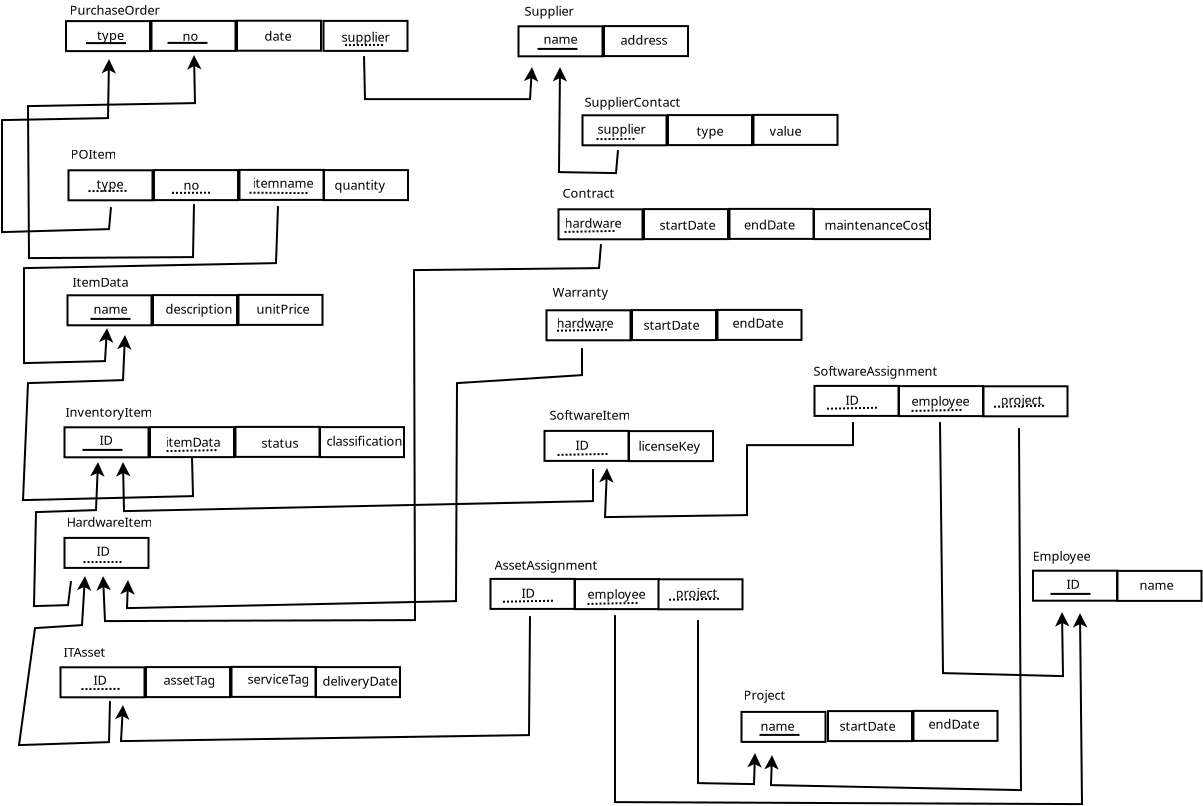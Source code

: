 <?xml version="1.0" encoding="UTF-8"?>
<dia:diagram xmlns:dia="http://www.lysator.liu.se/~alla/dia/">
  <dia:layer name="Background" visible="true" active="true">
    <dia:object type="Standard - Box" version="0" id="O0">
      <dia:attribute name="obj_pos">
        <dia:point val="3.3,1.8"/>
      </dia:attribute>
      <dia:attribute name="obj_bb">
        <dia:rectangle val="3.25,1.75;7.55,3.35"/>
      </dia:attribute>
      <dia:attribute name="elem_corner">
        <dia:point val="3.3,1.8"/>
      </dia:attribute>
      <dia:attribute name="elem_width">
        <dia:real val="4.2"/>
      </dia:attribute>
      <dia:attribute name="elem_height">
        <dia:real val="1.5"/>
      </dia:attribute>
      <dia:attribute name="show_background">
        <dia:boolean val="true"/>
      </dia:attribute>
    </dia:object>
    <dia:object type="Standard - Box" version="0" id="O1">
      <dia:attribute name="obj_pos">
        <dia:point val="7.575,1.79"/>
      </dia:attribute>
      <dia:attribute name="obj_bb">
        <dia:rectangle val="7.525,1.74;11.825,3.34"/>
      </dia:attribute>
      <dia:attribute name="elem_corner">
        <dia:point val="7.575,1.79"/>
      </dia:attribute>
      <dia:attribute name="elem_width">
        <dia:real val="4.2"/>
      </dia:attribute>
      <dia:attribute name="elem_height">
        <dia:real val="1.5"/>
      </dia:attribute>
      <dia:attribute name="show_background">
        <dia:boolean val="true"/>
      </dia:attribute>
    </dia:object>
    <dia:object type="Standard - Box" version="0" id="O2">
      <dia:attribute name="obj_pos">
        <dia:point val="11.85,1.78"/>
      </dia:attribute>
      <dia:attribute name="obj_bb">
        <dia:rectangle val="11.8,1.73;16.1,3.33"/>
      </dia:attribute>
      <dia:attribute name="elem_corner">
        <dia:point val="11.85,1.78"/>
      </dia:attribute>
      <dia:attribute name="elem_width">
        <dia:real val="4.2"/>
      </dia:attribute>
      <dia:attribute name="elem_height">
        <dia:real val="1.5"/>
      </dia:attribute>
      <dia:attribute name="show_background">
        <dia:boolean val="true"/>
      </dia:attribute>
    </dia:object>
    <dia:object type="Standard - Box" version="0" id="O3">
      <dia:attribute name="obj_pos">
        <dia:point val="16.175,1.79"/>
      </dia:attribute>
      <dia:attribute name="obj_bb">
        <dia:rectangle val="16.125,1.74;20.425,3.34"/>
      </dia:attribute>
      <dia:attribute name="elem_corner">
        <dia:point val="16.175,1.79"/>
      </dia:attribute>
      <dia:attribute name="elem_width">
        <dia:real val="4.2"/>
      </dia:attribute>
      <dia:attribute name="elem_height">
        <dia:real val="1.5"/>
      </dia:attribute>
      <dia:attribute name="show_background">
        <dia:boolean val="true"/>
      </dia:attribute>
    </dia:object>
    <dia:object type="Standard - Box" version="0" id="O4">
      <dia:attribute name="obj_pos">
        <dia:point val="3.425,9.26"/>
      </dia:attribute>
      <dia:attribute name="obj_bb">
        <dia:rectangle val="3.375,9.21;7.675,10.81"/>
      </dia:attribute>
      <dia:attribute name="elem_corner">
        <dia:point val="3.425,9.26"/>
      </dia:attribute>
      <dia:attribute name="elem_width">
        <dia:real val="4.2"/>
      </dia:attribute>
      <dia:attribute name="elem_height">
        <dia:real val="1.5"/>
      </dia:attribute>
      <dia:attribute name="show_background">
        <dia:boolean val="true"/>
      </dia:attribute>
    </dia:object>
    <dia:object type="Standard - Box" version="0" id="O5">
      <dia:attribute name="obj_pos">
        <dia:point val="7.7,9.25"/>
      </dia:attribute>
      <dia:attribute name="obj_bb">
        <dia:rectangle val="7.65,9.2;11.95,10.8"/>
      </dia:attribute>
      <dia:attribute name="elem_corner">
        <dia:point val="7.7,9.25"/>
      </dia:attribute>
      <dia:attribute name="elem_width">
        <dia:real val="4.2"/>
      </dia:attribute>
      <dia:attribute name="elem_height">
        <dia:real val="1.5"/>
      </dia:attribute>
      <dia:attribute name="show_background">
        <dia:boolean val="true"/>
      </dia:attribute>
    </dia:object>
    <dia:object type="Standard - Box" version="0" id="O6">
      <dia:attribute name="obj_pos">
        <dia:point val="11.975,9.24"/>
      </dia:attribute>
      <dia:attribute name="obj_bb">
        <dia:rectangle val="11.925,9.19;16.225,10.79"/>
      </dia:attribute>
      <dia:attribute name="elem_corner">
        <dia:point val="11.975,9.24"/>
      </dia:attribute>
      <dia:attribute name="elem_width">
        <dia:real val="4.2"/>
      </dia:attribute>
      <dia:attribute name="elem_height">
        <dia:real val="1.5"/>
      </dia:attribute>
      <dia:attribute name="show_background">
        <dia:boolean val="true"/>
      </dia:attribute>
    </dia:object>
    <dia:object type="Standard - Box" version="0" id="O7">
      <dia:attribute name="obj_pos">
        <dia:point val="16.2,9.25"/>
      </dia:attribute>
      <dia:attribute name="obj_bb">
        <dia:rectangle val="16.15,9.2;20.45,10.8"/>
      </dia:attribute>
      <dia:attribute name="elem_corner">
        <dia:point val="16.2,9.25"/>
      </dia:attribute>
      <dia:attribute name="elem_width">
        <dia:real val="4.2"/>
      </dia:attribute>
      <dia:attribute name="elem_height">
        <dia:real val="1.5"/>
      </dia:attribute>
      <dia:attribute name="show_background">
        <dia:boolean val="true"/>
      </dia:attribute>
    </dia:object>
    <dia:object type="Standard - Box" version="0" id="O8">
      <dia:attribute name="obj_pos">
        <dia:point val="3.375,15.51"/>
      </dia:attribute>
      <dia:attribute name="obj_bb">
        <dia:rectangle val="3.325,15.46;7.625,17.06"/>
      </dia:attribute>
      <dia:attribute name="elem_corner">
        <dia:point val="3.375,15.51"/>
      </dia:attribute>
      <dia:attribute name="elem_width">
        <dia:real val="4.2"/>
      </dia:attribute>
      <dia:attribute name="elem_height">
        <dia:real val="1.5"/>
      </dia:attribute>
      <dia:attribute name="show_background">
        <dia:boolean val="true"/>
      </dia:attribute>
    </dia:object>
    <dia:object type="Standard - Box" version="0" id="O9">
      <dia:attribute name="obj_pos">
        <dia:point val="7.65,15.5"/>
      </dia:attribute>
      <dia:attribute name="obj_bb">
        <dia:rectangle val="7.6,15.45;11.9,17.05"/>
      </dia:attribute>
      <dia:attribute name="elem_corner">
        <dia:point val="7.65,15.5"/>
      </dia:attribute>
      <dia:attribute name="elem_width">
        <dia:real val="4.2"/>
      </dia:attribute>
      <dia:attribute name="elem_height">
        <dia:real val="1.5"/>
      </dia:attribute>
      <dia:attribute name="show_background">
        <dia:boolean val="true"/>
      </dia:attribute>
    </dia:object>
    <dia:object type="Standard - Box" version="0" id="O10">
      <dia:attribute name="obj_pos">
        <dia:point val="11.925,15.49"/>
      </dia:attribute>
      <dia:attribute name="obj_bb">
        <dia:rectangle val="11.875,15.44;16.175,17.04"/>
      </dia:attribute>
      <dia:attribute name="elem_corner">
        <dia:point val="11.925,15.49"/>
      </dia:attribute>
      <dia:attribute name="elem_width">
        <dia:real val="4.2"/>
      </dia:attribute>
      <dia:attribute name="elem_height">
        <dia:real val="1.5"/>
      </dia:attribute>
      <dia:attribute name="show_background">
        <dia:boolean val="true"/>
      </dia:attribute>
    </dia:object>
    <dia:object type="Standard - Box" version="0" id="O11">
      <dia:attribute name="obj_pos">
        <dia:point val="3.225,22.11"/>
      </dia:attribute>
      <dia:attribute name="obj_bb">
        <dia:rectangle val="3.175,22.06;7.475,23.66"/>
      </dia:attribute>
      <dia:attribute name="elem_corner">
        <dia:point val="3.225,22.11"/>
      </dia:attribute>
      <dia:attribute name="elem_width">
        <dia:real val="4.2"/>
      </dia:attribute>
      <dia:attribute name="elem_height">
        <dia:real val="1.5"/>
      </dia:attribute>
      <dia:attribute name="show_background">
        <dia:boolean val="true"/>
      </dia:attribute>
    </dia:object>
    <dia:object type="Standard - Box" version="0" id="O12">
      <dia:attribute name="obj_pos">
        <dia:point val="7.5,22.1"/>
      </dia:attribute>
      <dia:attribute name="obj_bb">
        <dia:rectangle val="7.45,22.05;11.75,23.65"/>
      </dia:attribute>
      <dia:attribute name="elem_corner">
        <dia:point val="7.5,22.1"/>
      </dia:attribute>
      <dia:attribute name="elem_width">
        <dia:real val="4.2"/>
      </dia:attribute>
      <dia:attribute name="elem_height">
        <dia:real val="1.5"/>
      </dia:attribute>
      <dia:attribute name="show_background">
        <dia:boolean val="true"/>
      </dia:attribute>
    </dia:object>
    <dia:object type="Standard - Box" version="0" id="O13">
      <dia:attribute name="obj_pos">
        <dia:point val="11.775,22.09"/>
      </dia:attribute>
      <dia:attribute name="obj_bb">
        <dia:rectangle val="11.725,22.04;16.025,23.64"/>
      </dia:attribute>
      <dia:attribute name="elem_corner">
        <dia:point val="11.775,22.09"/>
      </dia:attribute>
      <dia:attribute name="elem_width">
        <dia:real val="4.2"/>
      </dia:attribute>
      <dia:attribute name="elem_height">
        <dia:real val="1.5"/>
      </dia:attribute>
      <dia:attribute name="show_background">
        <dia:boolean val="true"/>
      </dia:attribute>
    </dia:object>
    <dia:object type="Standard - Box" version="0" id="O14">
      <dia:attribute name="obj_pos">
        <dia:point val="16.0,22.1"/>
      </dia:attribute>
      <dia:attribute name="obj_bb">
        <dia:rectangle val="15.95,22.05;20.25,23.65"/>
      </dia:attribute>
      <dia:attribute name="elem_corner">
        <dia:point val="16.0,22.1"/>
      </dia:attribute>
      <dia:attribute name="elem_width">
        <dia:real val="4.2"/>
      </dia:attribute>
      <dia:attribute name="elem_height">
        <dia:real val="1.5"/>
      </dia:attribute>
      <dia:attribute name="show_background">
        <dia:boolean val="true"/>
      </dia:attribute>
    </dia:object>
    <dia:object type="Standard - Box" version="0" id="O15">
      <dia:attribute name="obj_pos">
        <dia:point val="3.225,27.64"/>
      </dia:attribute>
      <dia:attribute name="obj_bb">
        <dia:rectangle val="3.175,27.59;7.475,29.19"/>
      </dia:attribute>
      <dia:attribute name="elem_corner">
        <dia:point val="3.225,27.64"/>
      </dia:attribute>
      <dia:attribute name="elem_width">
        <dia:real val="4.2"/>
      </dia:attribute>
      <dia:attribute name="elem_height">
        <dia:real val="1.5"/>
      </dia:attribute>
      <dia:attribute name="show_background">
        <dia:boolean val="true"/>
      </dia:attribute>
    </dia:object>
    <dia:object type="Standard - Box" version="0" id="O16">
      <dia:attribute name="obj_pos">
        <dia:point val="3.025,34.11"/>
      </dia:attribute>
      <dia:attribute name="obj_bb">
        <dia:rectangle val="2.975,34.06;7.275,35.66"/>
      </dia:attribute>
      <dia:attribute name="elem_corner">
        <dia:point val="3.025,34.11"/>
      </dia:attribute>
      <dia:attribute name="elem_width">
        <dia:real val="4.2"/>
      </dia:attribute>
      <dia:attribute name="elem_height">
        <dia:real val="1.5"/>
      </dia:attribute>
      <dia:attribute name="show_background">
        <dia:boolean val="true"/>
      </dia:attribute>
    </dia:object>
    <dia:object type="Standard - Box" version="0" id="O17">
      <dia:attribute name="obj_pos">
        <dia:point val="7.3,34.1"/>
      </dia:attribute>
      <dia:attribute name="obj_bb">
        <dia:rectangle val="7.25,34.05;11.55,35.65"/>
      </dia:attribute>
      <dia:attribute name="elem_corner">
        <dia:point val="7.3,34.1"/>
      </dia:attribute>
      <dia:attribute name="elem_width">
        <dia:real val="4.2"/>
      </dia:attribute>
      <dia:attribute name="elem_height">
        <dia:real val="1.5"/>
      </dia:attribute>
      <dia:attribute name="show_background">
        <dia:boolean val="true"/>
      </dia:attribute>
    </dia:object>
    <dia:object type="Standard - Box" version="0" id="O18">
      <dia:attribute name="obj_pos">
        <dia:point val="11.575,34.09"/>
      </dia:attribute>
      <dia:attribute name="obj_bb">
        <dia:rectangle val="11.525,34.04;15.825,35.64"/>
      </dia:attribute>
      <dia:attribute name="elem_corner">
        <dia:point val="11.575,34.09"/>
      </dia:attribute>
      <dia:attribute name="elem_width">
        <dia:real val="4.2"/>
      </dia:attribute>
      <dia:attribute name="elem_height">
        <dia:real val="1.5"/>
      </dia:attribute>
      <dia:attribute name="show_background">
        <dia:boolean val="true"/>
      </dia:attribute>
    </dia:object>
    <dia:object type="Standard - Box" version="0" id="O19">
      <dia:attribute name="obj_pos">
        <dia:point val="15.8,34.1"/>
      </dia:attribute>
      <dia:attribute name="obj_bb">
        <dia:rectangle val="15.75,34.05;20.05,35.65"/>
      </dia:attribute>
      <dia:attribute name="elem_corner">
        <dia:point val="15.8,34.1"/>
      </dia:attribute>
      <dia:attribute name="elem_width">
        <dia:real val="4.2"/>
      </dia:attribute>
      <dia:attribute name="elem_height">
        <dia:real val="1.5"/>
      </dia:attribute>
      <dia:attribute name="show_background">
        <dia:boolean val="true"/>
      </dia:attribute>
    </dia:object>
    <dia:object type="Standard - Box" version="0" id="O20">
      <dia:attribute name="obj_pos">
        <dia:point val="25.925,2.06"/>
      </dia:attribute>
      <dia:attribute name="obj_bb">
        <dia:rectangle val="25.875,2.01;30.175,3.61"/>
      </dia:attribute>
      <dia:attribute name="elem_corner">
        <dia:point val="25.925,2.06"/>
      </dia:attribute>
      <dia:attribute name="elem_width">
        <dia:real val="4.2"/>
      </dia:attribute>
      <dia:attribute name="elem_height">
        <dia:real val="1.5"/>
      </dia:attribute>
      <dia:attribute name="show_background">
        <dia:boolean val="true"/>
      </dia:attribute>
    </dia:object>
    <dia:object type="Standard - Box" version="0" id="O21">
      <dia:attribute name="obj_pos">
        <dia:point val="30.2,2.05"/>
      </dia:attribute>
      <dia:attribute name="obj_bb">
        <dia:rectangle val="30.15,2;34.45,3.6"/>
      </dia:attribute>
      <dia:attribute name="elem_corner">
        <dia:point val="30.2,2.05"/>
      </dia:attribute>
      <dia:attribute name="elem_width">
        <dia:real val="4.2"/>
      </dia:attribute>
      <dia:attribute name="elem_height">
        <dia:real val="1.5"/>
      </dia:attribute>
      <dia:attribute name="show_background">
        <dia:boolean val="true"/>
      </dia:attribute>
    </dia:object>
    <dia:object type="Standard - Box" version="0" id="O22">
      <dia:attribute name="obj_pos">
        <dia:point val="27.225,22.29"/>
      </dia:attribute>
      <dia:attribute name="obj_bb">
        <dia:rectangle val="27.175,22.24;31.475,23.84"/>
      </dia:attribute>
      <dia:attribute name="elem_corner">
        <dia:point val="27.225,22.29"/>
      </dia:attribute>
      <dia:attribute name="elem_width">
        <dia:real val="4.2"/>
      </dia:attribute>
      <dia:attribute name="elem_height">
        <dia:real val="1.5"/>
      </dia:attribute>
      <dia:attribute name="show_background">
        <dia:boolean val="true"/>
      </dia:attribute>
    </dia:object>
    <dia:object type="Standard - Box" version="0" id="O23">
      <dia:attribute name="obj_pos">
        <dia:point val="31.45,22.3"/>
      </dia:attribute>
      <dia:attribute name="obj_bb">
        <dia:rectangle val="31.4,22.25;35.7,23.85"/>
      </dia:attribute>
      <dia:attribute name="elem_corner">
        <dia:point val="31.45,22.3"/>
      </dia:attribute>
      <dia:attribute name="elem_width">
        <dia:real val="4.2"/>
      </dia:attribute>
      <dia:attribute name="elem_height">
        <dia:real val="1.5"/>
      </dia:attribute>
      <dia:attribute name="show_background">
        <dia:boolean val="true"/>
      </dia:attribute>
    </dia:object>
    <dia:object type="Standard - Box" version="0" id="O24">
      <dia:attribute name="obj_pos">
        <dia:point val="27.325,16.26"/>
      </dia:attribute>
      <dia:attribute name="obj_bb">
        <dia:rectangle val="27.275,16.21;31.575,17.81"/>
      </dia:attribute>
      <dia:attribute name="elem_corner">
        <dia:point val="27.325,16.26"/>
      </dia:attribute>
      <dia:attribute name="elem_width">
        <dia:real val="4.2"/>
      </dia:attribute>
      <dia:attribute name="elem_height">
        <dia:real val="1.5"/>
      </dia:attribute>
      <dia:attribute name="show_background">
        <dia:boolean val="true"/>
      </dia:attribute>
    </dia:object>
    <dia:object type="Standard - Box" version="0" id="O25">
      <dia:attribute name="obj_pos">
        <dia:point val="31.6,16.25"/>
      </dia:attribute>
      <dia:attribute name="obj_bb">
        <dia:rectangle val="31.55,16.2;35.85,17.8"/>
      </dia:attribute>
      <dia:attribute name="elem_corner">
        <dia:point val="31.6,16.25"/>
      </dia:attribute>
      <dia:attribute name="elem_width">
        <dia:real val="4.2"/>
      </dia:attribute>
      <dia:attribute name="elem_height">
        <dia:real val="1.5"/>
      </dia:attribute>
      <dia:attribute name="show_background">
        <dia:boolean val="true"/>
      </dia:attribute>
    </dia:object>
    <dia:object type="Standard - Box" version="0" id="O26">
      <dia:attribute name="obj_pos">
        <dia:point val="35.875,16.24"/>
      </dia:attribute>
      <dia:attribute name="obj_bb">
        <dia:rectangle val="35.825,16.19;40.125,17.79"/>
      </dia:attribute>
      <dia:attribute name="elem_corner">
        <dia:point val="35.875,16.24"/>
      </dia:attribute>
      <dia:attribute name="elem_width">
        <dia:real val="4.2"/>
      </dia:attribute>
      <dia:attribute name="elem_height">
        <dia:real val="1.5"/>
      </dia:attribute>
      <dia:attribute name="show_background">
        <dia:boolean val="true"/>
      </dia:attribute>
    </dia:object>
    <dia:object type="Standard - Box" version="0" id="O27">
      <dia:attribute name="obj_pos">
        <dia:point val="27.925,11.21"/>
      </dia:attribute>
      <dia:attribute name="obj_bb">
        <dia:rectangle val="27.875,11.16;32.175,12.76"/>
      </dia:attribute>
      <dia:attribute name="elem_corner">
        <dia:point val="27.925,11.21"/>
      </dia:attribute>
      <dia:attribute name="elem_width">
        <dia:real val="4.2"/>
      </dia:attribute>
      <dia:attribute name="elem_height">
        <dia:real val="1.5"/>
      </dia:attribute>
      <dia:attribute name="show_background">
        <dia:boolean val="true"/>
      </dia:attribute>
    </dia:object>
    <dia:object type="Standard - Box" version="0" id="O28">
      <dia:attribute name="obj_pos">
        <dia:point val="32.2,11.2"/>
      </dia:attribute>
      <dia:attribute name="obj_bb">
        <dia:rectangle val="32.15,11.15;36.45,12.75"/>
      </dia:attribute>
      <dia:attribute name="elem_corner">
        <dia:point val="32.2,11.2"/>
      </dia:attribute>
      <dia:attribute name="elem_width">
        <dia:real val="4.2"/>
      </dia:attribute>
      <dia:attribute name="elem_height">
        <dia:real val="1.5"/>
      </dia:attribute>
      <dia:attribute name="show_background">
        <dia:boolean val="true"/>
      </dia:attribute>
    </dia:object>
    <dia:object type="Standard - Box" version="0" id="O29">
      <dia:attribute name="obj_pos">
        <dia:point val="36.475,11.19"/>
      </dia:attribute>
      <dia:attribute name="obj_bb">
        <dia:rectangle val="36.425,11.14;40.725,12.74"/>
      </dia:attribute>
      <dia:attribute name="elem_corner">
        <dia:point val="36.475,11.19"/>
      </dia:attribute>
      <dia:attribute name="elem_width">
        <dia:real val="4.2"/>
      </dia:attribute>
      <dia:attribute name="elem_height">
        <dia:real val="1.5"/>
      </dia:attribute>
      <dia:attribute name="show_background">
        <dia:boolean val="true"/>
      </dia:attribute>
    </dia:object>
    <dia:object type="Standard - Box" version="0" id="O30">
      <dia:attribute name="obj_pos">
        <dia:point val="40.7,11.2"/>
      </dia:attribute>
      <dia:attribute name="obj_bb">
        <dia:rectangle val="40.65,11.15;46.55,12.75"/>
      </dia:attribute>
      <dia:attribute name="elem_corner">
        <dia:point val="40.7,11.2"/>
      </dia:attribute>
      <dia:attribute name="elem_width">
        <dia:real val="5.8"/>
      </dia:attribute>
      <dia:attribute name="elem_height">
        <dia:real val="1.5"/>
      </dia:attribute>
      <dia:attribute name="show_background">
        <dia:boolean val="true"/>
      </dia:attribute>
    </dia:object>
    <dia:object type="Standard - Box" version="0" id="O31">
      <dia:attribute name="obj_pos">
        <dia:point val="29.125,6.51"/>
      </dia:attribute>
      <dia:attribute name="obj_bb">
        <dia:rectangle val="29.075,6.46;33.375,8.06"/>
      </dia:attribute>
      <dia:attribute name="elem_corner">
        <dia:point val="29.125,6.51"/>
      </dia:attribute>
      <dia:attribute name="elem_width">
        <dia:real val="4.2"/>
      </dia:attribute>
      <dia:attribute name="elem_height">
        <dia:real val="1.5"/>
      </dia:attribute>
      <dia:attribute name="show_background">
        <dia:boolean val="true"/>
      </dia:attribute>
    </dia:object>
    <dia:object type="Standard - Box" version="0" id="O32">
      <dia:attribute name="obj_pos">
        <dia:point val="33.4,6.5"/>
      </dia:attribute>
      <dia:attribute name="obj_bb">
        <dia:rectangle val="33.35,6.45;37.65,8.05"/>
      </dia:attribute>
      <dia:attribute name="elem_corner">
        <dia:point val="33.4,6.5"/>
      </dia:attribute>
      <dia:attribute name="elem_width">
        <dia:real val="4.2"/>
      </dia:attribute>
      <dia:attribute name="elem_height">
        <dia:real val="1.5"/>
      </dia:attribute>
      <dia:attribute name="show_background">
        <dia:boolean val="true"/>
      </dia:attribute>
    </dia:object>
    <dia:object type="Standard - Box" version="0" id="O33">
      <dia:attribute name="obj_pos">
        <dia:point val="37.675,6.49"/>
      </dia:attribute>
      <dia:attribute name="obj_bb">
        <dia:rectangle val="37.625,6.44;41.925,8.04"/>
      </dia:attribute>
      <dia:attribute name="elem_corner">
        <dia:point val="37.675,6.49"/>
      </dia:attribute>
      <dia:attribute name="elem_width">
        <dia:real val="4.2"/>
      </dia:attribute>
      <dia:attribute name="elem_height">
        <dia:real val="1.5"/>
      </dia:attribute>
      <dia:attribute name="show_background">
        <dia:boolean val="true"/>
      </dia:attribute>
    </dia:object>
    <dia:object type="Standard - Box" version="0" id="O34">
      <dia:attribute name="obj_pos">
        <dia:point val="24.525,29.69"/>
      </dia:attribute>
      <dia:attribute name="obj_bb">
        <dia:rectangle val="24.475,29.64;28.775,31.24"/>
      </dia:attribute>
      <dia:attribute name="elem_corner">
        <dia:point val="24.525,29.69"/>
      </dia:attribute>
      <dia:attribute name="elem_width">
        <dia:real val="4.2"/>
      </dia:attribute>
      <dia:attribute name="elem_height">
        <dia:real val="1.5"/>
      </dia:attribute>
      <dia:attribute name="show_background">
        <dia:boolean val="true"/>
      </dia:attribute>
    </dia:object>
    <dia:object type="Standard - Box" version="0" id="O35">
      <dia:attribute name="obj_pos">
        <dia:point val="28.75,29.7"/>
      </dia:attribute>
      <dia:attribute name="obj_bb">
        <dia:rectangle val="28.7,29.65;33.0,31.25"/>
      </dia:attribute>
      <dia:attribute name="elem_corner">
        <dia:point val="28.75,29.7"/>
      </dia:attribute>
      <dia:attribute name="elem_width">
        <dia:real val="4.2"/>
      </dia:attribute>
      <dia:attribute name="elem_height">
        <dia:real val="1.5"/>
      </dia:attribute>
      <dia:attribute name="show_background">
        <dia:boolean val="true"/>
      </dia:attribute>
    </dia:object>
    <dia:object type="Standard - Box" version="0" id="O36">
      <dia:attribute name="obj_pos">
        <dia:point val="37.075,36.34"/>
      </dia:attribute>
      <dia:attribute name="obj_bb">
        <dia:rectangle val="37.025,36.29;41.325,37.89"/>
      </dia:attribute>
      <dia:attribute name="elem_corner">
        <dia:point val="37.075,36.34"/>
      </dia:attribute>
      <dia:attribute name="elem_width">
        <dia:real val="4.2"/>
      </dia:attribute>
      <dia:attribute name="elem_height">
        <dia:real val="1.5"/>
      </dia:attribute>
      <dia:attribute name="show_background">
        <dia:boolean val="true"/>
      </dia:attribute>
    </dia:object>
    <dia:object type="Standard - Box" version="0" id="O37">
      <dia:attribute name="obj_pos">
        <dia:point val="51.65,29.28"/>
      </dia:attribute>
      <dia:attribute name="obj_bb">
        <dia:rectangle val="51.6,29.23;55.9,30.83"/>
      </dia:attribute>
      <dia:attribute name="elem_corner">
        <dia:point val="51.65,29.28"/>
      </dia:attribute>
      <dia:attribute name="elem_width">
        <dia:real val="4.2"/>
      </dia:attribute>
      <dia:attribute name="elem_height">
        <dia:real val="1.5"/>
      </dia:attribute>
      <dia:attribute name="show_background">
        <dia:boolean val="true"/>
      </dia:attribute>
    </dia:object>
    <dia:object type="Standard - Box" version="0" id="O38">
      <dia:attribute name="obj_pos">
        <dia:point val="55.875,29.29"/>
      </dia:attribute>
      <dia:attribute name="obj_bb">
        <dia:rectangle val="55.825,29.24;60.125,30.84"/>
      </dia:attribute>
      <dia:attribute name="elem_corner">
        <dia:point val="55.875,29.29"/>
      </dia:attribute>
      <dia:attribute name="elem_width">
        <dia:real val="4.2"/>
      </dia:attribute>
      <dia:attribute name="elem_height">
        <dia:real val="1.5"/>
      </dia:attribute>
      <dia:attribute name="show_background">
        <dia:boolean val="true"/>
      </dia:attribute>
    </dia:object>
    <dia:object type="Standard - PolyLine" version="0" id="O39">
      <dia:attribute name="obj_pos">
        <dia:point val="9.7,10.95"/>
      </dia:attribute>
      <dia:attribute name="obj_bb">
        <dia:rectangle val="1.35,3.388;10.075,13.7"/>
      </dia:attribute>
      <dia:attribute name="poly_points">
        <dia:point val="9.7,10.95"/>
        <dia:point val="9.65,13.6"/>
        <dia:point val="1.45,13.65"/>
        <dia:point val="1.4,6.05"/>
        <dia:point val="9.75,5.9"/>
        <dia:point val="9.7,3.5"/>
      </dia:attribute>
      <dia:attribute name="end_arrow">
        <dia:enum val="22"/>
      </dia:attribute>
      <dia:attribute name="end_arrow_length">
        <dia:real val="0.5"/>
      </dia:attribute>
      <dia:attribute name="end_arrow_width">
        <dia:real val="0.5"/>
      </dia:attribute>
    </dia:object>
    <dia:object type="Standard - PolyLine" version="0" id="O40">
      <dia:attribute name="obj_pos">
        <dia:point val="5.55,11.1"/>
      </dia:attribute>
      <dia:attribute name="obj_bb">
        <dia:rectangle val="0.05,3.588;5.801,12.401"/>
      </dia:attribute>
      <dia:attribute name="poly_points">
        <dia:point val="5.55,11.1"/>
        <dia:point val="5.45,12.2"/>
        <dia:point val="0.1,12.35"/>
        <dia:point val="0.1,6.75"/>
        <dia:point val="5.4,6.65"/>
        <dia:point val="5.45,3.7"/>
      </dia:attribute>
      <dia:attribute name="end_arrow">
        <dia:enum val="22"/>
      </dia:attribute>
      <dia:attribute name="end_arrow_length">
        <dia:real val="0.5"/>
      </dia:attribute>
      <dia:attribute name="end_arrow_width">
        <dia:real val="0.5"/>
      </dia:attribute>
    </dia:object>
    <dia:object type="Standard - Text" version="1" id="O41">
      <dia:attribute name="obj_pos">
        <dia:point val="4.85,2.75"/>
      </dia:attribute>
      <dia:attribute name="obj_bb">
        <dia:rectangle val="4.85,2.11;6.077,2.882"/>
      </dia:attribute>
      <dia:attribute name="text">
        <dia:composite type="text">
          <dia:attribute name="string">
            <dia:string>#type#</dia:string>
          </dia:attribute>
          <dia:attribute name="font">
            <dia:font family="sans" style="0" name="Helvetica"/>
          </dia:attribute>
          <dia:attribute name="height">
            <dia:real val="0.8"/>
          </dia:attribute>
          <dia:attribute name="pos">
            <dia:point val="4.85,2.75"/>
          </dia:attribute>
          <dia:attribute name="color">
            <dia:color val="#000000"/>
          </dia:attribute>
          <dia:attribute name="alignment">
            <dia:enum val="0"/>
          </dia:attribute>
        </dia:composite>
      </dia:attribute>
      <dia:attribute name="valign">
        <dia:enum val="3"/>
      </dia:attribute>
    </dia:object>
    <dia:object type="Standard - Text" version="1" id="O42">
      <dia:attribute name="obj_pos">
        <dia:point val="9.125,2.78"/>
      </dia:attribute>
      <dia:attribute name="obj_bb">
        <dia:rectangle val="9.125,2.14;9.83,2.913"/>
      </dia:attribute>
      <dia:attribute name="text">
        <dia:composite type="text">
          <dia:attribute name="string">
            <dia:string>#no#</dia:string>
          </dia:attribute>
          <dia:attribute name="font">
            <dia:font family="sans" style="0" name="Helvetica"/>
          </dia:attribute>
          <dia:attribute name="height">
            <dia:real val="0.8"/>
          </dia:attribute>
          <dia:attribute name="pos">
            <dia:point val="9.125,2.78"/>
          </dia:attribute>
          <dia:attribute name="color">
            <dia:color val="#000000"/>
          </dia:attribute>
          <dia:attribute name="alignment">
            <dia:enum val="0"/>
          </dia:attribute>
        </dia:composite>
      </dia:attribute>
      <dia:attribute name="valign">
        <dia:enum val="3"/>
      </dia:attribute>
    </dia:object>
    <dia:object type="Standard - Line" version="0" id="O43">
      <dia:attribute name="obj_pos">
        <dia:point val="4.3,2.9"/>
      </dia:attribute>
      <dia:attribute name="obj_bb">
        <dia:rectangle val="4.25,2.85;6.35,2.95"/>
      </dia:attribute>
      <dia:attribute name="conn_endpoints">
        <dia:point val="4.3,2.9"/>
        <dia:point val="6.3,2.9"/>
      </dia:attribute>
      <dia:attribute name="numcp">
        <dia:int val="1"/>
      </dia:attribute>
    </dia:object>
    <dia:object type="Standard - Line" version="0" id="O44">
      <dia:attribute name="obj_pos">
        <dia:point val="8.375,2.89"/>
      </dia:attribute>
      <dia:attribute name="obj_bb">
        <dia:rectangle val="8.325,2.84;10.425,2.94"/>
      </dia:attribute>
      <dia:attribute name="conn_endpoints">
        <dia:point val="8.375,2.89"/>
        <dia:point val="10.375,2.89"/>
      </dia:attribute>
      <dia:attribute name="numcp">
        <dia:int val="1"/>
      </dia:attribute>
    </dia:object>
    <dia:object type="Standard - Text" version="1" id="O45">
      <dia:attribute name="obj_pos">
        <dia:point val="13.225,2.78"/>
      </dia:attribute>
      <dia:attribute name="obj_bb">
        <dia:rectangle val="13.225,2.14;14.468,2.913"/>
      </dia:attribute>
      <dia:attribute name="text">
        <dia:composite type="text">
          <dia:attribute name="string">
            <dia:string>#date#</dia:string>
          </dia:attribute>
          <dia:attribute name="font">
            <dia:font family="sans" style="0" name="Helvetica"/>
          </dia:attribute>
          <dia:attribute name="height">
            <dia:real val="0.8"/>
          </dia:attribute>
          <dia:attribute name="pos">
            <dia:point val="13.225,2.78"/>
          </dia:attribute>
          <dia:attribute name="color">
            <dia:color val="#000000"/>
          </dia:attribute>
          <dia:attribute name="alignment">
            <dia:enum val="0"/>
          </dia:attribute>
        </dia:composite>
      </dia:attribute>
      <dia:attribute name="valign">
        <dia:enum val="3"/>
      </dia:attribute>
    </dia:object>
    <dia:object type="Standard - Text" version="1" id="O46">
      <dia:attribute name="obj_pos">
        <dia:point val="17.075,2.83"/>
      </dia:attribute>
      <dia:attribute name="obj_bb">
        <dia:rectangle val="17.075,2.19;19.29,2.962"/>
      </dia:attribute>
      <dia:attribute name="text">
        <dia:composite type="text">
          <dia:attribute name="string">
            <dia:string>#supplier#</dia:string>
          </dia:attribute>
          <dia:attribute name="font">
            <dia:font family="sans" style="0" name="Helvetica"/>
          </dia:attribute>
          <dia:attribute name="height">
            <dia:real val="0.8"/>
          </dia:attribute>
          <dia:attribute name="pos">
            <dia:point val="17.075,2.83"/>
          </dia:attribute>
          <dia:attribute name="color">
            <dia:color val="#000000"/>
          </dia:attribute>
          <dia:attribute name="alignment">
            <dia:enum val="0"/>
          </dia:attribute>
        </dia:composite>
      </dia:attribute>
      <dia:attribute name="valign">
        <dia:enum val="3"/>
      </dia:attribute>
    </dia:object>
    <dia:object type="Standard - Line" version="0" id="O47">
      <dia:attribute name="obj_pos">
        <dia:point val="17.25,3"/>
      </dia:attribute>
      <dia:attribute name="obj_bb">
        <dia:rectangle val="17.2,2.94;19.275,3.05"/>
      </dia:attribute>
      <dia:attribute name="conn_endpoints">
        <dia:point val="17.25,3"/>
        <dia:point val="19.225,2.99"/>
      </dia:attribute>
      <dia:attribute name="numcp">
        <dia:int val="1"/>
      </dia:attribute>
      <dia:attribute name="line_style">
        <dia:enum val="4"/>
      </dia:attribute>
    </dia:object>
    <dia:object type="Standard - Text" version="1" id="O48">
      <dia:attribute name="obj_pos">
        <dia:point val="3.475,1.48"/>
      </dia:attribute>
      <dia:attribute name="obj_bb">
        <dia:rectangle val="3.475,0.84;7.63,1.613"/>
      </dia:attribute>
      <dia:attribute name="text">
        <dia:composite type="text">
          <dia:attribute name="string">
            <dia:string>#PurchaseOrder#</dia:string>
          </dia:attribute>
          <dia:attribute name="font">
            <dia:font family="sans" style="0" name="Helvetica"/>
          </dia:attribute>
          <dia:attribute name="height">
            <dia:real val="0.8"/>
          </dia:attribute>
          <dia:attribute name="pos">
            <dia:point val="3.475,1.48"/>
          </dia:attribute>
          <dia:attribute name="color">
            <dia:color val="#000000"/>
          </dia:attribute>
          <dia:attribute name="alignment">
            <dia:enum val="0"/>
          </dia:attribute>
        </dia:composite>
      </dia:attribute>
      <dia:attribute name="valign">
        <dia:enum val="3"/>
      </dia:attribute>
    </dia:object>
    <dia:object type="Standard - Text" version="1" id="O49">
      <dia:attribute name="obj_pos">
        <dia:point val="3.525,8.68"/>
      </dia:attribute>
      <dia:attribute name="obj_bb">
        <dia:rectangle val="3.525,8.04;5.66,8.812"/>
      </dia:attribute>
      <dia:attribute name="text">
        <dia:composite type="text">
          <dia:attribute name="string">
            <dia:string>#POItem#</dia:string>
          </dia:attribute>
          <dia:attribute name="font">
            <dia:font family="sans" style="0" name="Helvetica"/>
          </dia:attribute>
          <dia:attribute name="height">
            <dia:real val="0.8"/>
          </dia:attribute>
          <dia:attribute name="pos">
            <dia:point val="3.525,8.68"/>
          </dia:attribute>
          <dia:attribute name="color">
            <dia:color val="#000000"/>
          </dia:attribute>
          <dia:attribute name="alignment">
            <dia:enum val="0"/>
          </dia:attribute>
        </dia:composite>
      </dia:attribute>
      <dia:attribute name="valign">
        <dia:enum val="3"/>
      </dia:attribute>
    </dia:object>
    <dia:object type="Standard - Text" version="1" id="O50">
      <dia:attribute name="obj_pos">
        <dia:point val="3.625,15.08"/>
      </dia:attribute>
      <dia:attribute name="obj_bb">
        <dia:rectangle val="3.625,14.44;6.275,15.213"/>
      </dia:attribute>
      <dia:attribute name="text">
        <dia:composite type="text">
          <dia:attribute name="string">
            <dia:string>#ItemData#</dia:string>
          </dia:attribute>
          <dia:attribute name="font">
            <dia:font family="sans" style="0" name="Helvetica"/>
          </dia:attribute>
          <dia:attribute name="height">
            <dia:real val="0.8"/>
          </dia:attribute>
          <dia:attribute name="pos">
            <dia:point val="3.625,15.08"/>
          </dia:attribute>
          <dia:attribute name="color">
            <dia:color val="#000000"/>
          </dia:attribute>
          <dia:attribute name="alignment">
            <dia:enum val="0"/>
          </dia:attribute>
        </dia:composite>
      </dia:attribute>
      <dia:attribute name="valign">
        <dia:enum val="3"/>
      </dia:attribute>
    </dia:object>
    <dia:object type="Standard - Text" version="1" id="O51">
      <dia:attribute name="obj_pos">
        <dia:point val="26.225,1.53"/>
      </dia:attribute>
      <dia:attribute name="obj_bb">
        <dia:rectangle val="26.225,0.89;28.513,1.663"/>
      </dia:attribute>
      <dia:attribute name="text">
        <dia:composite type="text">
          <dia:attribute name="string">
            <dia:string>#Supplier#</dia:string>
          </dia:attribute>
          <dia:attribute name="font">
            <dia:font family="sans" style="0" name="Helvetica"/>
          </dia:attribute>
          <dia:attribute name="height">
            <dia:real val="0.8"/>
          </dia:attribute>
          <dia:attribute name="pos">
            <dia:point val="26.225,1.53"/>
          </dia:attribute>
          <dia:attribute name="color">
            <dia:color val="#000000"/>
          </dia:attribute>
          <dia:attribute name="alignment">
            <dia:enum val="0"/>
          </dia:attribute>
        </dia:composite>
      </dia:attribute>
      <dia:attribute name="valign">
        <dia:enum val="3"/>
      </dia:attribute>
    </dia:object>
    <dia:object type="Standard - Text" version="1" id="O52">
      <dia:attribute name="obj_pos">
        <dia:point val="29.225,6.08"/>
      </dia:attribute>
      <dia:attribute name="obj_bb">
        <dia:rectangle val="29.225,5.44;33.663,6.213"/>
      </dia:attribute>
      <dia:attribute name="text">
        <dia:composite type="text">
          <dia:attribute name="string">
            <dia:string>#SupplierContact#</dia:string>
          </dia:attribute>
          <dia:attribute name="font">
            <dia:font family="sans" style="0" name="Helvetica"/>
          </dia:attribute>
          <dia:attribute name="height">
            <dia:real val="0.8"/>
          </dia:attribute>
          <dia:attribute name="pos">
            <dia:point val="29.225,6.08"/>
          </dia:attribute>
          <dia:attribute name="color">
            <dia:color val="#000000"/>
          </dia:attribute>
          <dia:attribute name="alignment">
            <dia:enum val="0"/>
          </dia:attribute>
        </dia:composite>
      </dia:attribute>
      <dia:attribute name="valign">
        <dia:enum val="3"/>
      </dia:attribute>
    </dia:object>
    <dia:object type="Standard - Text" version="1" id="O53">
      <dia:attribute name="obj_pos">
        <dia:point val="28.125,10.63"/>
      </dia:attribute>
      <dia:attribute name="obj_bb">
        <dia:rectangle val="28.125,9.99;30.505,10.762"/>
      </dia:attribute>
      <dia:attribute name="text">
        <dia:composite type="text">
          <dia:attribute name="string">
            <dia:string>#Contract#</dia:string>
          </dia:attribute>
          <dia:attribute name="font">
            <dia:font family="sans" style="0" name="Helvetica"/>
          </dia:attribute>
          <dia:attribute name="height">
            <dia:real val="0.8"/>
          </dia:attribute>
          <dia:attribute name="pos">
            <dia:point val="28.125,10.63"/>
          </dia:attribute>
          <dia:attribute name="color">
            <dia:color val="#000000"/>
          </dia:attribute>
          <dia:attribute name="alignment">
            <dia:enum val="0"/>
          </dia:attribute>
        </dia:composite>
      </dia:attribute>
      <dia:attribute name="valign">
        <dia:enum val="3"/>
      </dia:attribute>
    </dia:object>
    <dia:object type="Standard - Text" version="1" id="O54">
      <dia:attribute name="obj_pos">
        <dia:point val="27.625,15.58"/>
      </dia:attribute>
      <dia:attribute name="obj_bb">
        <dia:rectangle val="27.625,14.94;30.225,15.713"/>
      </dia:attribute>
      <dia:attribute name="text">
        <dia:composite type="text">
          <dia:attribute name="string">
            <dia:string>#Warranty#</dia:string>
          </dia:attribute>
          <dia:attribute name="font">
            <dia:font family="sans" style="0" name="Helvetica"/>
          </dia:attribute>
          <dia:attribute name="height">
            <dia:real val="0.8"/>
          </dia:attribute>
          <dia:attribute name="pos">
            <dia:point val="27.625,15.58"/>
          </dia:attribute>
          <dia:attribute name="color">
            <dia:color val="#000000"/>
          </dia:attribute>
          <dia:attribute name="alignment">
            <dia:enum val="0"/>
          </dia:attribute>
        </dia:composite>
      </dia:attribute>
      <dia:attribute name="valign">
        <dia:enum val="3"/>
      </dia:attribute>
    </dia:object>
    <dia:object type="Standard - Text" version="1" id="O55">
      <dia:attribute name="obj_pos">
        <dia:point val="3.275,21.58"/>
      </dia:attribute>
      <dia:attribute name="obj_bb">
        <dia:rectangle val="3.275,20.94;7.33,21.712"/>
      </dia:attribute>
      <dia:attribute name="text">
        <dia:composite type="text">
          <dia:attribute name="string">
            <dia:string>#InventoryItem#</dia:string>
          </dia:attribute>
          <dia:attribute name="font">
            <dia:font family="sans" style="0" name="Helvetica"/>
          </dia:attribute>
          <dia:attribute name="height">
            <dia:real val="0.8"/>
          </dia:attribute>
          <dia:attribute name="pos">
            <dia:point val="3.275,21.58"/>
          </dia:attribute>
          <dia:attribute name="color">
            <dia:color val="#000000"/>
          </dia:attribute>
          <dia:attribute name="alignment">
            <dia:enum val="0"/>
          </dia:attribute>
        </dia:composite>
      </dia:attribute>
      <dia:attribute name="valign">
        <dia:enum val="3"/>
      </dia:attribute>
    </dia:object>
    <dia:object type="Standard - Text" version="1" id="O56">
      <dia:attribute name="obj_pos">
        <dia:point val="3.325,27.08"/>
      </dia:attribute>
      <dia:attribute name="obj_bb">
        <dia:rectangle val="3.325,26.44;7.385,27.212"/>
      </dia:attribute>
      <dia:attribute name="text">
        <dia:composite type="text">
          <dia:attribute name="string">
            <dia:string>#HardwareItem#</dia:string>
          </dia:attribute>
          <dia:attribute name="font">
            <dia:font family="sans" style="0" name="Helvetica"/>
          </dia:attribute>
          <dia:attribute name="height">
            <dia:real val="0.8"/>
          </dia:attribute>
          <dia:attribute name="pos">
            <dia:point val="3.325,27.08"/>
          </dia:attribute>
          <dia:attribute name="color">
            <dia:color val="#000000"/>
          </dia:attribute>
          <dia:attribute name="alignment">
            <dia:enum val="0"/>
          </dia:attribute>
        </dia:composite>
      </dia:attribute>
      <dia:attribute name="valign">
        <dia:enum val="3"/>
      </dia:attribute>
    </dia:object>
    <dia:object type="Standard - Text" version="1" id="O57">
      <dia:attribute name="obj_pos">
        <dia:point val="3.175,33.58"/>
      </dia:attribute>
      <dia:attribute name="obj_bb">
        <dia:rectangle val="3.175,32.94;5.298,33.712"/>
      </dia:attribute>
      <dia:attribute name="text">
        <dia:composite type="text">
          <dia:attribute name="string">
            <dia:string>#ITAsset#</dia:string>
          </dia:attribute>
          <dia:attribute name="font">
            <dia:font family="sans" style="0" name="Helvetica"/>
          </dia:attribute>
          <dia:attribute name="height">
            <dia:real val="0.8"/>
          </dia:attribute>
          <dia:attribute name="pos">
            <dia:point val="3.175,33.58"/>
          </dia:attribute>
          <dia:attribute name="color">
            <dia:color val="#000000"/>
          </dia:attribute>
          <dia:attribute name="alignment">
            <dia:enum val="0"/>
          </dia:attribute>
        </dia:composite>
      </dia:attribute>
      <dia:attribute name="valign">
        <dia:enum val="3"/>
      </dia:attribute>
    </dia:object>
    <dia:object type="Standard - Text" version="1" id="O58">
      <dia:attribute name="obj_pos">
        <dia:point val="24.725,29.23"/>
      </dia:attribute>
      <dia:attribute name="obj_bb">
        <dia:rectangle val="24.725,28.59;29.505,29.363"/>
      </dia:attribute>
      <dia:attribute name="text">
        <dia:composite type="text">
          <dia:attribute name="string">
            <dia:string>#AssetAssignment#</dia:string>
          </dia:attribute>
          <dia:attribute name="font">
            <dia:font family="sans" style="0" name="Helvetica"/>
          </dia:attribute>
          <dia:attribute name="height">
            <dia:real val="0.8"/>
          </dia:attribute>
          <dia:attribute name="pos">
            <dia:point val="24.725,29.23"/>
          </dia:attribute>
          <dia:attribute name="color">
            <dia:color val="#000000"/>
          </dia:attribute>
          <dia:attribute name="alignment">
            <dia:enum val="0"/>
          </dia:attribute>
        </dia:composite>
      </dia:attribute>
      <dia:attribute name="valign">
        <dia:enum val="3"/>
      </dia:attribute>
    </dia:object>
    <dia:object type="Standard - Text" version="1" id="O59">
      <dia:attribute name="obj_pos">
        <dia:point val="27.475,21.73"/>
      </dia:attribute>
      <dia:attribute name="obj_bb">
        <dia:rectangle val="27.475,21.09;31.308,21.863"/>
      </dia:attribute>
      <dia:attribute name="text">
        <dia:composite type="text">
          <dia:attribute name="string">
            <dia:string>#SoftwareItem#</dia:string>
          </dia:attribute>
          <dia:attribute name="font">
            <dia:font family="sans" style="0" name="Helvetica"/>
          </dia:attribute>
          <dia:attribute name="height">
            <dia:real val="0.8"/>
          </dia:attribute>
          <dia:attribute name="pos">
            <dia:point val="27.475,21.73"/>
          </dia:attribute>
          <dia:attribute name="color">
            <dia:color val="#000000"/>
          </dia:attribute>
          <dia:attribute name="alignment">
            <dia:enum val="0"/>
          </dia:attribute>
        </dia:composite>
      </dia:attribute>
      <dia:attribute name="valign">
        <dia:enum val="3"/>
      </dia:attribute>
    </dia:object>
    <dia:object type="Standard - Text" version="1" id="O60">
      <dia:attribute name="obj_pos">
        <dia:point val="40.675,19.53"/>
      </dia:attribute>
      <dia:attribute name="obj_bb">
        <dia:rectangle val="40.675,18.89;46.44,19.663"/>
      </dia:attribute>
      <dia:attribute name="text">
        <dia:composite type="text">
          <dia:attribute name="string">
            <dia:string>#SoftwareAssignment#</dia:string>
          </dia:attribute>
          <dia:attribute name="font">
            <dia:font family="sans" style="0" name="Helvetica"/>
          </dia:attribute>
          <dia:attribute name="height">
            <dia:real val="0.8"/>
          </dia:attribute>
          <dia:attribute name="pos">
            <dia:point val="40.675,19.53"/>
          </dia:attribute>
          <dia:attribute name="color">
            <dia:color val="#000000"/>
          </dia:attribute>
          <dia:attribute name="alignment">
            <dia:enum val="0"/>
          </dia:attribute>
        </dia:composite>
      </dia:attribute>
      <dia:attribute name="valign">
        <dia:enum val="3"/>
      </dia:attribute>
    </dia:object>
    <dia:object type="Standard - Text" version="1" id="O61">
      <dia:attribute name="obj_pos">
        <dia:point val="51.625,28.78"/>
      </dia:attribute>
      <dia:attribute name="obj_bb">
        <dia:rectangle val="51.625,28.14;54.368,28.913"/>
      </dia:attribute>
      <dia:attribute name="text">
        <dia:composite type="text">
          <dia:attribute name="string">
            <dia:string>#Employee#</dia:string>
          </dia:attribute>
          <dia:attribute name="font">
            <dia:font family="sans" style="0" name="Helvetica"/>
          </dia:attribute>
          <dia:attribute name="height">
            <dia:real val="0.8"/>
          </dia:attribute>
          <dia:attribute name="pos">
            <dia:point val="51.625,28.78"/>
          </dia:attribute>
          <dia:attribute name="color">
            <dia:color val="#000000"/>
          </dia:attribute>
          <dia:attribute name="alignment">
            <dia:enum val="0"/>
          </dia:attribute>
        </dia:composite>
      </dia:attribute>
      <dia:attribute name="valign">
        <dia:enum val="3"/>
      </dia:attribute>
    </dia:object>
    <dia:object type="Standard - Text" version="1" id="O62">
      <dia:attribute name="obj_pos">
        <dia:point val="37.175,35.73"/>
      </dia:attribute>
      <dia:attribute name="obj_bb">
        <dia:rectangle val="37.175,35.09;39.133,35.862"/>
      </dia:attribute>
      <dia:attribute name="text">
        <dia:composite type="text">
          <dia:attribute name="string">
            <dia:string>#Project#</dia:string>
          </dia:attribute>
          <dia:attribute name="font">
            <dia:font family="sans" style="0" name="Helvetica"/>
          </dia:attribute>
          <dia:attribute name="height">
            <dia:real val="0.8"/>
          </dia:attribute>
          <dia:attribute name="pos">
            <dia:point val="37.175,35.73"/>
          </dia:attribute>
          <dia:attribute name="color">
            <dia:color val="#000000"/>
          </dia:attribute>
          <dia:attribute name="alignment">
            <dia:enum val="0"/>
          </dia:attribute>
        </dia:composite>
      </dia:attribute>
      <dia:attribute name="valign">
        <dia:enum val="3"/>
      </dia:attribute>
    </dia:object>
    <dia:object type="Standard - Text" version="1" id="O63">
      <dia:attribute name="obj_pos">
        <dia:point val="27.175,2.93"/>
      </dia:attribute>
      <dia:attribute name="obj_bb">
        <dia:rectangle val="27.175,2.29;28.743,3.062"/>
      </dia:attribute>
      <dia:attribute name="text">
        <dia:composite type="text">
          <dia:attribute name="string">
            <dia:string>#name#</dia:string>
          </dia:attribute>
          <dia:attribute name="font">
            <dia:font family="sans" style="0" name="Helvetica"/>
          </dia:attribute>
          <dia:attribute name="height">
            <dia:real val="0.8"/>
          </dia:attribute>
          <dia:attribute name="pos">
            <dia:point val="27.175,2.93"/>
          </dia:attribute>
          <dia:attribute name="color">
            <dia:color val="#000000"/>
          </dia:attribute>
          <dia:attribute name="alignment">
            <dia:enum val="0"/>
          </dia:attribute>
        </dia:composite>
      </dia:attribute>
      <dia:attribute name="valign">
        <dia:enum val="3"/>
      </dia:attribute>
    </dia:object>
    <dia:object type="Standard - Text" version="1" id="O64">
      <dia:attribute name="obj_pos">
        <dia:point val="31.025,2.98"/>
      </dia:attribute>
      <dia:attribute name="obj_bb">
        <dia:rectangle val="31.025,2.34;33.208,3.112"/>
      </dia:attribute>
      <dia:attribute name="text">
        <dia:composite type="text">
          <dia:attribute name="string">
            <dia:string>#address#</dia:string>
          </dia:attribute>
          <dia:attribute name="font">
            <dia:font family="sans" style="0" name="Helvetica"/>
          </dia:attribute>
          <dia:attribute name="height">
            <dia:real val="0.8"/>
          </dia:attribute>
          <dia:attribute name="pos">
            <dia:point val="31.025,2.98"/>
          </dia:attribute>
          <dia:attribute name="color">
            <dia:color val="#000000"/>
          </dia:attribute>
          <dia:attribute name="alignment">
            <dia:enum val="0"/>
          </dia:attribute>
        </dia:composite>
      </dia:attribute>
      <dia:attribute name="valign">
        <dia:enum val="3"/>
      </dia:attribute>
    </dia:object>
    <dia:object type="Standard - Line" version="0" id="O65">
      <dia:attribute name="obj_pos">
        <dia:point val="26.875,3.19"/>
      </dia:attribute>
      <dia:attribute name="obj_bb">
        <dia:rectangle val="26.825,3.14;28.925,3.24"/>
      </dia:attribute>
      <dia:attribute name="conn_endpoints">
        <dia:point val="26.875,3.19"/>
        <dia:point val="28.875,3.19"/>
      </dia:attribute>
      <dia:attribute name="numcp">
        <dia:int val="1"/>
      </dia:attribute>
    </dia:object>
    <dia:object type="Standard - Text" version="1" id="O66">
      <dia:attribute name="obj_pos">
        <dia:point val="4.825,10.18"/>
      </dia:attribute>
      <dia:attribute name="obj_bb">
        <dia:rectangle val="4.825,9.54;6.053,10.312"/>
      </dia:attribute>
      <dia:attribute name="text">
        <dia:composite type="text">
          <dia:attribute name="string">
            <dia:string>#type#</dia:string>
          </dia:attribute>
          <dia:attribute name="font">
            <dia:font family="sans" style="0" name="Helvetica"/>
          </dia:attribute>
          <dia:attribute name="height">
            <dia:real val="0.8"/>
          </dia:attribute>
          <dia:attribute name="pos">
            <dia:point val="4.825,10.18"/>
          </dia:attribute>
          <dia:attribute name="color">
            <dia:color val="#000000"/>
          </dia:attribute>
          <dia:attribute name="alignment">
            <dia:enum val="0"/>
          </dia:attribute>
        </dia:composite>
      </dia:attribute>
      <dia:attribute name="valign">
        <dia:enum val="3"/>
      </dia:attribute>
    </dia:object>
    <dia:object type="Standard - Text" version="1" id="O67">
      <dia:attribute name="obj_pos">
        <dia:point val="9.175,10.23"/>
      </dia:attribute>
      <dia:attribute name="obj_bb">
        <dia:rectangle val="9.175,9.59;9.88,10.363"/>
      </dia:attribute>
      <dia:attribute name="text">
        <dia:composite type="text">
          <dia:attribute name="string">
            <dia:string>#no#</dia:string>
          </dia:attribute>
          <dia:attribute name="font">
            <dia:font family="sans" style="0" name="Helvetica"/>
          </dia:attribute>
          <dia:attribute name="height">
            <dia:real val="0.8"/>
          </dia:attribute>
          <dia:attribute name="pos">
            <dia:point val="9.175,10.23"/>
          </dia:attribute>
          <dia:attribute name="color">
            <dia:color val="#000000"/>
          </dia:attribute>
          <dia:attribute name="alignment">
            <dia:enum val="0"/>
          </dia:attribute>
        </dia:composite>
      </dia:attribute>
      <dia:attribute name="valign">
        <dia:enum val="3"/>
      </dia:attribute>
    </dia:object>
    <dia:object type="Standard - Text" version="1" id="O68">
      <dia:attribute name="obj_pos">
        <dia:point val="12.625,10.13"/>
      </dia:attribute>
      <dia:attribute name="obj_bb">
        <dia:rectangle val="12.625,9.49;15.43,10.262"/>
      </dia:attribute>
      <dia:attribute name="text">
        <dia:composite type="text">
          <dia:attribute name="string">
            <dia:string>#itemname#</dia:string>
          </dia:attribute>
          <dia:attribute name="font">
            <dia:font family="sans" style="0" name="Helvetica"/>
          </dia:attribute>
          <dia:attribute name="height">
            <dia:real val="0.8"/>
          </dia:attribute>
          <dia:attribute name="pos">
            <dia:point val="12.625,10.13"/>
          </dia:attribute>
          <dia:attribute name="color">
            <dia:color val="#000000"/>
          </dia:attribute>
          <dia:attribute name="alignment">
            <dia:enum val="0"/>
          </dia:attribute>
        </dia:composite>
      </dia:attribute>
      <dia:attribute name="valign">
        <dia:enum val="3"/>
      </dia:attribute>
    </dia:object>
    <dia:object type="Standard - Text" version="1" id="O69">
      <dia:attribute name="obj_pos">
        <dia:point val="16.725,10.23"/>
      </dia:attribute>
      <dia:attribute name="obj_bb">
        <dia:rectangle val="16.725,9.59;19.028,10.363"/>
      </dia:attribute>
      <dia:attribute name="text">
        <dia:composite type="text">
          <dia:attribute name="string">
            <dia:string>#quantity#</dia:string>
          </dia:attribute>
          <dia:attribute name="font">
            <dia:font family="sans" style="0" name="Helvetica"/>
          </dia:attribute>
          <dia:attribute name="height">
            <dia:real val="0.8"/>
          </dia:attribute>
          <dia:attribute name="pos">
            <dia:point val="16.725,10.23"/>
          </dia:attribute>
          <dia:attribute name="color">
            <dia:color val="#000000"/>
          </dia:attribute>
          <dia:attribute name="alignment">
            <dia:enum val="0"/>
          </dia:attribute>
        </dia:composite>
      </dia:attribute>
      <dia:attribute name="valign">
        <dia:enum val="3"/>
      </dia:attribute>
    </dia:object>
    <dia:object type="Standard - Line" version="0" id="O70">
      <dia:attribute name="obj_pos">
        <dia:point val="4.425,10.3"/>
      </dia:attribute>
      <dia:attribute name="obj_bb">
        <dia:rectangle val="4.375,10.24;6.451,10.351"/>
      </dia:attribute>
      <dia:attribute name="conn_endpoints">
        <dia:point val="4.425,10.3"/>
        <dia:point val="6.4,10.29"/>
      </dia:attribute>
      <dia:attribute name="numcp">
        <dia:int val="1"/>
      </dia:attribute>
      <dia:attribute name="line_style">
        <dia:enum val="4"/>
      </dia:attribute>
    </dia:object>
    <dia:object type="Standard - Line" version="0" id="O71">
      <dia:attribute name="obj_pos">
        <dia:point val="8.6,10.39"/>
      </dia:attribute>
      <dia:attribute name="obj_bb">
        <dia:rectangle val="8.55,10.33;10.626,10.441"/>
      </dia:attribute>
      <dia:attribute name="conn_endpoints">
        <dia:point val="8.6,10.39"/>
        <dia:point val="10.575,10.38"/>
      </dia:attribute>
      <dia:attribute name="numcp">
        <dia:int val="1"/>
      </dia:attribute>
      <dia:attribute name="line_style">
        <dia:enum val="4"/>
      </dia:attribute>
    </dia:object>
    <dia:object type="Standard - Line" version="0" id="O72">
      <dia:attribute name="obj_pos">
        <dia:point val="12.475,10.38"/>
      </dia:attribute>
      <dia:attribute name="obj_bb">
        <dia:rectangle val="12.425,10.33;15.45,10.45"/>
      </dia:attribute>
      <dia:attribute name="conn_endpoints">
        <dia:point val="12.475,10.38"/>
        <dia:point val="15.4,10.4"/>
      </dia:attribute>
      <dia:attribute name="numcp">
        <dia:int val="1"/>
      </dia:attribute>
      <dia:attribute name="line_style">
        <dia:enum val="4"/>
      </dia:attribute>
    </dia:object>
    <dia:object type="Standard - PolyLine" version="0" id="O73">
      <dia:attribute name="obj_pos">
        <dia:point val="13.9,11.05"/>
      </dia:attribute>
      <dia:attribute name="obj_bb">
        <dia:rectangle val="1.15,10.998;13.952,18.951"/>
      </dia:attribute>
      <dia:attribute name="poly_points">
        <dia:point val="13.9,11.05"/>
        <dia:point val="13.8,13.9"/>
        <dia:point val="1.2,14.15"/>
        <dia:point val="1.2,18.9"/>
        <dia:point val="5.25,18.8"/>
        <dia:point val="5.35,17.15"/>
      </dia:attribute>
      <dia:attribute name="end_arrow">
        <dia:enum val="22"/>
      </dia:attribute>
      <dia:attribute name="end_arrow_length">
        <dia:real val="0.5"/>
      </dia:attribute>
      <dia:attribute name="end_arrow_width">
        <dia:real val="0.5"/>
      </dia:attribute>
    </dia:object>
    <dia:object type="Standard - Text" version="1" id="O74">
      <dia:attribute name="obj_pos">
        <dia:point val="4.675,16.43"/>
      </dia:attribute>
      <dia:attribute name="obj_bb">
        <dia:rectangle val="4.675,15.79;6.243,16.562"/>
      </dia:attribute>
      <dia:attribute name="text">
        <dia:composite type="text">
          <dia:attribute name="string">
            <dia:string>#name#</dia:string>
          </dia:attribute>
          <dia:attribute name="font">
            <dia:font family="sans" style="0" name="Helvetica"/>
          </dia:attribute>
          <dia:attribute name="height">
            <dia:real val="0.8"/>
          </dia:attribute>
          <dia:attribute name="pos">
            <dia:point val="4.675,16.43"/>
          </dia:attribute>
          <dia:attribute name="color">
            <dia:color val="#000000"/>
          </dia:attribute>
          <dia:attribute name="alignment">
            <dia:enum val="0"/>
          </dia:attribute>
        </dia:composite>
      </dia:attribute>
      <dia:attribute name="valign">
        <dia:enum val="3"/>
      </dia:attribute>
    </dia:object>
    <dia:object type="Standard - Text" version="1" id="O75">
      <dia:attribute name="obj_pos">
        <dia:point val="8.275,16.43"/>
      </dia:attribute>
      <dia:attribute name="obj_bb">
        <dia:rectangle val="8.275,15.79;11.348,16.562"/>
      </dia:attribute>
      <dia:attribute name="text">
        <dia:composite type="text">
          <dia:attribute name="string">
            <dia:string>#description#</dia:string>
          </dia:attribute>
          <dia:attribute name="font">
            <dia:font family="sans" style="0" name="Helvetica"/>
          </dia:attribute>
          <dia:attribute name="height">
            <dia:real val="0.8"/>
          </dia:attribute>
          <dia:attribute name="pos">
            <dia:point val="8.275,16.43"/>
          </dia:attribute>
          <dia:attribute name="color">
            <dia:color val="#000000"/>
          </dia:attribute>
          <dia:attribute name="alignment">
            <dia:enum val="0"/>
          </dia:attribute>
        </dia:composite>
      </dia:attribute>
      <dia:attribute name="valign">
        <dia:enum val="3"/>
      </dia:attribute>
    </dia:object>
    <dia:object type="Standard - Text" version="1" id="O76">
      <dia:attribute name="obj_pos">
        <dia:point val="12.825,16.43"/>
      </dia:attribute>
      <dia:attribute name="obj_bb">
        <dia:rectangle val="12.825,15.79;15.265,16.562"/>
      </dia:attribute>
      <dia:attribute name="text">
        <dia:composite type="text">
          <dia:attribute name="string">
            <dia:string>#unitPrice#</dia:string>
          </dia:attribute>
          <dia:attribute name="font">
            <dia:font family="sans" style="0" name="Helvetica"/>
          </dia:attribute>
          <dia:attribute name="height">
            <dia:real val="0.8"/>
          </dia:attribute>
          <dia:attribute name="pos">
            <dia:point val="12.825,16.43"/>
          </dia:attribute>
          <dia:attribute name="color">
            <dia:color val="#000000"/>
          </dia:attribute>
          <dia:attribute name="alignment">
            <dia:enum val="0"/>
          </dia:attribute>
        </dia:composite>
      </dia:attribute>
      <dia:attribute name="valign">
        <dia:enum val="3"/>
      </dia:attribute>
    </dia:object>
    <dia:object type="Standard - Line" version="0" id="O77">
      <dia:attribute name="obj_pos">
        <dia:point val="4.525,16.69"/>
      </dia:attribute>
      <dia:attribute name="obj_bb">
        <dia:rectangle val="4.475,16.64;6.575,16.74"/>
      </dia:attribute>
      <dia:attribute name="conn_endpoints">
        <dia:point val="4.525,16.69"/>
        <dia:point val="6.525,16.69"/>
      </dia:attribute>
      <dia:attribute name="numcp">
        <dia:int val="1"/>
      </dia:attribute>
    </dia:object>
    <dia:object type="Standard - Text" version="1" id="O78">
      <dia:attribute name="obj_pos">
        <dia:point val="29.875,7.43"/>
      </dia:attribute>
      <dia:attribute name="obj_bb">
        <dia:rectangle val="29.875,6.79;32.09,7.562"/>
      </dia:attribute>
      <dia:attribute name="text">
        <dia:composite type="text">
          <dia:attribute name="string">
            <dia:string>#supplier#</dia:string>
          </dia:attribute>
          <dia:attribute name="font">
            <dia:font family="sans" style="0" name="Helvetica"/>
          </dia:attribute>
          <dia:attribute name="height">
            <dia:real val="0.8"/>
          </dia:attribute>
          <dia:attribute name="pos">
            <dia:point val="29.875,7.43"/>
          </dia:attribute>
          <dia:attribute name="color">
            <dia:color val="#000000"/>
          </dia:attribute>
          <dia:attribute name="alignment">
            <dia:enum val="0"/>
          </dia:attribute>
        </dia:composite>
      </dia:attribute>
      <dia:attribute name="valign">
        <dia:enum val="3"/>
      </dia:attribute>
    </dia:object>
    <dia:object type="Standard - Line" version="0" id="O79">
      <dia:attribute name="obj_pos">
        <dia:point val="29.825,7.7"/>
      </dia:attribute>
      <dia:attribute name="obj_bb">
        <dia:rectangle val="29.775,7.64;31.851,7.75"/>
      </dia:attribute>
      <dia:attribute name="conn_endpoints">
        <dia:point val="29.825,7.7"/>
        <dia:point val="31.8,7.69"/>
      </dia:attribute>
      <dia:attribute name="numcp">
        <dia:int val="1"/>
      </dia:attribute>
      <dia:attribute name="line_style">
        <dia:enum val="4"/>
      </dia:attribute>
    </dia:object>
    <dia:object type="Standard - Text" version="1" id="O80">
      <dia:attribute name="obj_pos">
        <dia:point val="34.825,7.53"/>
      </dia:attribute>
      <dia:attribute name="obj_bb">
        <dia:rectangle val="34.825,6.89;36.053,7.662"/>
      </dia:attribute>
      <dia:attribute name="text">
        <dia:composite type="text">
          <dia:attribute name="string">
            <dia:string>#type#</dia:string>
          </dia:attribute>
          <dia:attribute name="font">
            <dia:font family="sans" style="0" name="Helvetica"/>
          </dia:attribute>
          <dia:attribute name="height">
            <dia:real val="0.8"/>
          </dia:attribute>
          <dia:attribute name="pos">
            <dia:point val="34.825,7.53"/>
          </dia:attribute>
          <dia:attribute name="color">
            <dia:color val="#000000"/>
          </dia:attribute>
          <dia:attribute name="alignment">
            <dia:enum val="0"/>
          </dia:attribute>
        </dia:composite>
      </dia:attribute>
      <dia:attribute name="valign">
        <dia:enum val="3"/>
      </dia:attribute>
    </dia:object>
    <dia:object type="Standard - Text" version="1" id="O81">
      <dia:attribute name="obj_pos">
        <dia:point val="38.475,7.53"/>
      </dia:attribute>
      <dia:attribute name="obj_bb">
        <dia:rectangle val="38.475,6.89;39.973,7.662"/>
      </dia:attribute>
      <dia:attribute name="text">
        <dia:composite type="text">
          <dia:attribute name="string">
            <dia:string>#value#</dia:string>
          </dia:attribute>
          <dia:attribute name="font">
            <dia:font family="sans" style="0" name="Helvetica"/>
          </dia:attribute>
          <dia:attribute name="height">
            <dia:real val="0.8"/>
          </dia:attribute>
          <dia:attribute name="pos">
            <dia:point val="38.475,7.53"/>
          </dia:attribute>
          <dia:attribute name="color">
            <dia:color val="#000000"/>
          </dia:attribute>
          <dia:attribute name="alignment">
            <dia:enum val="0"/>
          </dia:attribute>
        </dia:composite>
      </dia:attribute>
      <dia:attribute name="valign">
        <dia:enum val="3"/>
      </dia:attribute>
    </dia:object>
    <dia:object type="Standard - PolyLine" version="0" id="O82">
      <dia:attribute name="obj_pos">
        <dia:point val="18.2,3.55"/>
      </dia:attribute>
      <dia:attribute name="obj_bb">
        <dia:rectangle val="18.149,3.499;26.923,5.75"/>
      </dia:attribute>
      <dia:attribute name="poly_points">
        <dia:point val="18.2,3.55"/>
        <dia:point val="18.25,5.7"/>
        <dia:point val="26.5,5.7"/>
        <dia:point val="26.6,4.1"/>
      </dia:attribute>
      <dia:attribute name="end_arrow">
        <dia:enum val="22"/>
      </dia:attribute>
      <dia:attribute name="end_arrow_length">
        <dia:real val="0.5"/>
      </dia:attribute>
      <dia:attribute name="end_arrow_width">
        <dia:real val="0.5"/>
      </dia:attribute>
    </dia:object>
    <dia:object type="Standard - PolyLine" version="0" id="O83">
      <dia:attribute name="obj_pos">
        <dia:point val="30.9,8.25"/>
      </dia:attribute>
      <dia:attribute name="obj_bb">
        <dia:rectangle val="27.633,3.988;30.954,9.45"/>
      </dia:attribute>
      <dia:attribute name="poly_points">
        <dia:point val="30.9,8.25"/>
        <dia:point val="30.8,9.4"/>
        <dia:point val="27.95,9.35"/>
        <dia:point val="28.0,4.1"/>
      </dia:attribute>
      <dia:attribute name="end_arrow">
        <dia:enum val="22"/>
      </dia:attribute>
      <dia:attribute name="end_arrow_length">
        <dia:real val="0.5"/>
      </dia:attribute>
      <dia:attribute name="end_arrow_width">
        <dia:real val="0.5"/>
      </dia:attribute>
    </dia:object>
    <dia:object type="Standard - Text" version="1" id="O84">
      <dia:attribute name="obj_pos">
        <dia:point val="8.275,23.08"/>
      </dia:attribute>
      <dia:attribute name="obj_bb">
        <dia:rectangle val="8.275,22.44;10.833,23.212"/>
      </dia:attribute>
      <dia:attribute name="text">
        <dia:composite type="text">
          <dia:attribute name="string">
            <dia:string>#itemData#</dia:string>
          </dia:attribute>
          <dia:attribute name="font">
            <dia:font family="sans" style="0" name="Helvetica"/>
          </dia:attribute>
          <dia:attribute name="height">
            <dia:real val="0.8"/>
          </dia:attribute>
          <dia:attribute name="pos">
            <dia:point val="8.275,23.08"/>
          </dia:attribute>
          <dia:attribute name="color">
            <dia:color val="#000000"/>
          </dia:attribute>
          <dia:attribute name="alignment">
            <dia:enum val="0"/>
          </dia:attribute>
        </dia:composite>
      </dia:attribute>
      <dia:attribute name="valign">
        <dia:enum val="3"/>
      </dia:attribute>
    </dia:object>
    <dia:object type="Standard - Text" version="1" id="O85">
      <dia:attribute name="obj_pos">
        <dia:point val="4.975,22.98"/>
      </dia:attribute>
      <dia:attribute name="obj_bb">
        <dia:rectangle val="4.975,22.34;5.65,23.113"/>
      </dia:attribute>
      <dia:attribute name="text">
        <dia:composite type="text">
          <dia:attribute name="string">
            <dia:string>#ID#</dia:string>
          </dia:attribute>
          <dia:attribute name="font">
            <dia:font family="sans" style="0" name="Helvetica"/>
          </dia:attribute>
          <dia:attribute name="height">
            <dia:real val="0.8"/>
          </dia:attribute>
          <dia:attribute name="pos">
            <dia:point val="4.975,22.98"/>
          </dia:attribute>
          <dia:attribute name="color">
            <dia:color val="#000000"/>
          </dia:attribute>
          <dia:attribute name="alignment">
            <dia:enum val="0"/>
          </dia:attribute>
        </dia:composite>
      </dia:attribute>
      <dia:attribute name="valign">
        <dia:enum val="3"/>
      </dia:attribute>
    </dia:object>
    <dia:object type="Standard - Text" version="1" id="O86">
      <dia:attribute name="obj_pos">
        <dia:point val="13.075,23.13"/>
      </dia:attribute>
      <dia:attribute name="obj_bb">
        <dia:rectangle val="13.075,22.49;14.768,23.262"/>
      </dia:attribute>
      <dia:attribute name="text">
        <dia:composite type="text">
          <dia:attribute name="string">
            <dia:string>#status#</dia:string>
          </dia:attribute>
          <dia:attribute name="font">
            <dia:font family="sans" style="0" name="Helvetica"/>
          </dia:attribute>
          <dia:attribute name="height">
            <dia:real val="0.8"/>
          </dia:attribute>
          <dia:attribute name="pos">
            <dia:point val="13.075,23.13"/>
          </dia:attribute>
          <dia:attribute name="color">
            <dia:color val="#000000"/>
          </dia:attribute>
          <dia:attribute name="alignment">
            <dia:enum val="0"/>
          </dia:attribute>
        </dia:composite>
      </dia:attribute>
      <dia:attribute name="valign">
        <dia:enum val="3"/>
      </dia:attribute>
    </dia:object>
    <dia:object type="Standard - Text" version="1" id="O87">
      <dia:attribute name="obj_pos">
        <dia:point val="16.325,23.03"/>
      </dia:attribute>
      <dia:attribute name="obj_bb">
        <dia:rectangle val="16.325,22.39;19.87,23.163"/>
      </dia:attribute>
      <dia:attribute name="text">
        <dia:composite type="text">
          <dia:attribute name="string">
            <dia:string>#classification#</dia:string>
          </dia:attribute>
          <dia:attribute name="font">
            <dia:font family="sans" style="0" name="Helvetica"/>
          </dia:attribute>
          <dia:attribute name="height">
            <dia:real val="0.8"/>
          </dia:attribute>
          <dia:attribute name="pos">
            <dia:point val="16.325,23.03"/>
          </dia:attribute>
          <dia:attribute name="color">
            <dia:color val="#000000"/>
          </dia:attribute>
          <dia:attribute name="alignment">
            <dia:enum val="0"/>
          </dia:attribute>
        </dia:composite>
      </dia:attribute>
      <dia:attribute name="valign">
        <dia:enum val="3"/>
      </dia:attribute>
    </dia:object>
    <dia:object type="Standard - Line" version="0" id="O88">
      <dia:attribute name="obj_pos">
        <dia:point val="4.125,23.24"/>
      </dia:attribute>
      <dia:attribute name="obj_bb">
        <dia:rectangle val="4.075,23.19;6.175,23.29"/>
      </dia:attribute>
      <dia:attribute name="conn_endpoints">
        <dia:point val="4.125,23.24"/>
        <dia:point val="6.125,23.24"/>
      </dia:attribute>
      <dia:attribute name="numcp">
        <dia:int val="1"/>
      </dia:attribute>
    </dia:object>
    <dia:object type="Standard - Line" version="0" id="O89">
      <dia:attribute name="obj_pos">
        <dia:point val="8.325,23.3"/>
      </dia:attribute>
      <dia:attribute name="obj_bb">
        <dia:rectangle val="8.274,23.199;10.901,23.351"/>
      </dia:attribute>
      <dia:attribute name="conn_endpoints">
        <dia:point val="8.325,23.3"/>
        <dia:point val="10.85,23.25"/>
      </dia:attribute>
      <dia:attribute name="numcp">
        <dia:int val="1"/>
      </dia:attribute>
      <dia:attribute name="line_style">
        <dia:enum val="4"/>
      </dia:attribute>
    </dia:object>
    <dia:object type="Standard - PolyLine" version="0" id="O90">
      <dia:attribute name="obj_pos">
        <dia:point val="9.6,23.6"/>
      </dia:attribute>
      <dia:attribute name="obj_bb">
        <dia:rectangle val="1.098,17.388;9.7,25.801"/>
      </dia:attribute>
      <dia:attribute name="poly_points">
        <dia:point val="9.6,23.6"/>
        <dia:point val="9.65,25.55"/>
        <dia:point val="1.15,25.75"/>
        <dia:point val="1.4,19.9"/>
        <dia:point val="6.15,19.75"/>
        <dia:point val="6.25,17.5"/>
      </dia:attribute>
      <dia:attribute name="end_arrow">
        <dia:enum val="22"/>
      </dia:attribute>
      <dia:attribute name="end_arrow_length">
        <dia:real val="0.5"/>
      </dia:attribute>
      <dia:attribute name="end_arrow_width">
        <dia:real val="0.5"/>
      </dia:attribute>
      <dia:connections>
        <dia:connection handle="0" to="O12" connection="6"/>
      </dia:connections>
    </dia:object>
    <dia:object type="Standard - Text" version="1" id="O91">
      <dia:attribute name="obj_pos">
        <dia:point val="4.825,28.53"/>
      </dia:attribute>
      <dia:attribute name="obj_bb">
        <dia:rectangle val="4.825,27.89;5.5,28.663"/>
      </dia:attribute>
      <dia:attribute name="text">
        <dia:composite type="text">
          <dia:attribute name="string">
            <dia:string>#ID#</dia:string>
          </dia:attribute>
          <dia:attribute name="font">
            <dia:font family="sans" style="0" name="Helvetica"/>
          </dia:attribute>
          <dia:attribute name="height">
            <dia:real val="0.8"/>
          </dia:attribute>
          <dia:attribute name="pos">
            <dia:point val="4.825,28.53"/>
          </dia:attribute>
          <dia:attribute name="color">
            <dia:color val="#000000"/>
          </dia:attribute>
          <dia:attribute name="alignment">
            <dia:enum val="0"/>
          </dia:attribute>
        </dia:composite>
      </dia:attribute>
      <dia:attribute name="valign">
        <dia:enum val="3"/>
      </dia:attribute>
    </dia:object>
    <dia:object type="Standard - Line" version="0" id="O92">
      <dia:attribute name="obj_pos">
        <dia:point val="4.175,28.85"/>
      </dia:attribute>
      <dia:attribute name="obj_bb">
        <dia:rectangle val="4.125,28.79;6.201,28.901"/>
      </dia:attribute>
      <dia:attribute name="conn_endpoints">
        <dia:point val="4.175,28.85"/>
        <dia:point val="6.15,28.84"/>
      </dia:attribute>
      <dia:attribute name="numcp">
        <dia:int val="1"/>
      </dia:attribute>
      <dia:attribute name="line_style">
        <dia:enum val="4"/>
      </dia:attribute>
    </dia:object>
    <dia:object type="Standard - Text" version="1" id="O93">
      <dia:attribute name="obj_pos">
        <dia:point val="4.675,34.98"/>
      </dia:attribute>
      <dia:attribute name="obj_bb">
        <dia:rectangle val="4.675,34.34;5.35,35.112"/>
      </dia:attribute>
      <dia:attribute name="text">
        <dia:composite type="text">
          <dia:attribute name="string">
            <dia:string>#ID#</dia:string>
          </dia:attribute>
          <dia:attribute name="font">
            <dia:font family="sans" style="0" name="Helvetica"/>
          </dia:attribute>
          <dia:attribute name="height">
            <dia:real val="0.8"/>
          </dia:attribute>
          <dia:attribute name="pos">
            <dia:point val="4.675,34.98"/>
          </dia:attribute>
          <dia:attribute name="color">
            <dia:color val="#000000"/>
          </dia:attribute>
          <dia:attribute name="alignment">
            <dia:enum val="0"/>
          </dia:attribute>
        </dia:composite>
      </dia:attribute>
      <dia:attribute name="valign">
        <dia:enum val="3"/>
      </dia:attribute>
    </dia:object>
    <dia:object type="Standard - Line" version="0" id="O94">
      <dia:attribute name="obj_pos">
        <dia:point val="4.075,35.2"/>
      </dia:attribute>
      <dia:attribute name="obj_bb">
        <dia:rectangle val="4.025,35.14;6.101,35.251"/>
      </dia:attribute>
      <dia:attribute name="conn_endpoints">
        <dia:point val="4.075,35.2"/>
        <dia:point val="6.05,35.19"/>
      </dia:attribute>
      <dia:attribute name="numcp">
        <dia:int val="1"/>
      </dia:attribute>
      <dia:attribute name="line_style">
        <dia:enum val="4"/>
      </dia:attribute>
    </dia:object>
    <dia:object type="Standard - PolyLine" version="0" id="O95">
      <dia:attribute name="obj_pos">
        <dia:point val="3.55,29.8"/>
      </dia:attribute>
      <dia:attribute name="obj_bb">
        <dia:rectangle val="1.649,23.738;5.236,31.102"/>
      </dia:attribute>
      <dia:attribute name="poly_points">
        <dia:point val="3.55,29.8"/>
        <dia:point val="3.4,31"/>
        <dia:point val="1.7,31.05"/>
        <dia:point val="1.8,26.35"/>
        <dia:point val="4.8,26.25"/>
        <dia:point val="4.9,23.85"/>
      </dia:attribute>
      <dia:attribute name="end_arrow">
        <dia:enum val="22"/>
      </dia:attribute>
      <dia:attribute name="end_arrow_length">
        <dia:real val="0.5"/>
      </dia:attribute>
      <dia:attribute name="end_arrow_width">
        <dia:real val="0.5"/>
      </dia:attribute>
    </dia:object>
    <dia:object type="Standard - PolyLine" version="0" id="O96">
      <dia:attribute name="obj_pos">
        <dia:point val="5.5,35.8"/>
      </dia:attribute>
      <dia:attribute name="obj_bb">
        <dia:rectangle val="0.893,29.438;5.551,38.052"/>
      </dia:attribute>
      <dia:attribute name="poly_points">
        <dia:point val="5.5,35.8"/>
        <dia:point val="5.45,37.85"/>
        <dia:point val="0.95,38"/>
        <dia:point val="1.75,32.15"/>
        <dia:point val="4.1,32"/>
        <dia:point val="4.25,29.55"/>
      </dia:attribute>
      <dia:attribute name="end_arrow">
        <dia:enum val="22"/>
      </dia:attribute>
      <dia:attribute name="end_arrow_length">
        <dia:real val="0.5"/>
      </dia:attribute>
      <dia:attribute name="end_arrow_width">
        <dia:real val="0.5"/>
      </dia:attribute>
    </dia:object>
    <dia:object type="Standard - Text" version="1" id="O97">
      <dia:attribute name="obj_pos">
        <dia:point val="8.175,34.98"/>
      </dia:attribute>
      <dia:attribute name="obj_bb">
        <dia:rectangle val="8.175,34.34;10.698,35.112"/>
      </dia:attribute>
      <dia:attribute name="text">
        <dia:composite type="text">
          <dia:attribute name="string">
            <dia:string>#assetTag#</dia:string>
          </dia:attribute>
          <dia:attribute name="font">
            <dia:font family="sans" style="0" name="Helvetica"/>
          </dia:attribute>
          <dia:attribute name="height">
            <dia:real val="0.8"/>
          </dia:attribute>
          <dia:attribute name="pos">
            <dia:point val="8.175,34.98"/>
          </dia:attribute>
          <dia:attribute name="color">
            <dia:color val="#000000"/>
          </dia:attribute>
          <dia:attribute name="alignment">
            <dia:enum val="0"/>
          </dia:attribute>
        </dia:composite>
      </dia:attribute>
      <dia:attribute name="valign">
        <dia:enum val="3"/>
      </dia:attribute>
    </dia:object>
    <dia:object type="Standard - Text" version="1" id="O98">
      <dia:attribute name="obj_pos">
        <dia:point val="12.375,34.93"/>
      </dia:attribute>
      <dia:attribute name="obj_bb">
        <dia:rectangle val="12.375,34.29;15.393,35.062"/>
      </dia:attribute>
      <dia:attribute name="text">
        <dia:composite type="text">
          <dia:attribute name="string">
            <dia:string>#serviceTag#</dia:string>
          </dia:attribute>
          <dia:attribute name="font">
            <dia:font family="sans" style="0" name="Helvetica"/>
          </dia:attribute>
          <dia:attribute name="height">
            <dia:real val="0.8"/>
          </dia:attribute>
          <dia:attribute name="pos">
            <dia:point val="12.375,34.93"/>
          </dia:attribute>
          <dia:attribute name="color">
            <dia:color val="#000000"/>
          </dia:attribute>
          <dia:attribute name="alignment">
            <dia:enum val="0"/>
          </dia:attribute>
        </dia:composite>
      </dia:attribute>
      <dia:attribute name="valign">
        <dia:enum val="3"/>
      </dia:attribute>
    </dia:object>
    <dia:object type="Standard - Text" version="1" id="O99">
      <dia:attribute name="obj_pos">
        <dia:point val="16.125,35.03"/>
      </dia:attribute>
      <dia:attribute name="obj_bb">
        <dia:rectangle val="16.125,34.39;19.643,35.163"/>
      </dia:attribute>
      <dia:attribute name="text">
        <dia:composite type="text">
          <dia:attribute name="string">
            <dia:string>#deliveryDate#</dia:string>
          </dia:attribute>
          <dia:attribute name="font">
            <dia:font family="sans" style="0" name="Helvetica"/>
          </dia:attribute>
          <dia:attribute name="height">
            <dia:real val="0.8"/>
          </dia:attribute>
          <dia:attribute name="pos">
            <dia:point val="16.125,35.03"/>
          </dia:attribute>
          <dia:attribute name="color">
            <dia:color val="#000000"/>
          </dia:attribute>
          <dia:attribute name="alignment">
            <dia:enum val="0"/>
          </dia:attribute>
        </dia:composite>
      </dia:attribute>
      <dia:attribute name="valign">
        <dia:enum val="3"/>
      </dia:attribute>
    </dia:object>
    <dia:object type="Standard - Text" version="1" id="O100">
      <dia:attribute name="obj_pos">
        <dia:point val="53.325,30.18"/>
      </dia:attribute>
      <dia:attribute name="obj_bb">
        <dia:rectangle val="53.325,29.54;54.0,30.312"/>
      </dia:attribute>
      <dia:attribute name="text">
        <dia:composite type="text">
          <dia:attribute name="string">
            <dia:string>#ID#</dia:string>
          </dia:attribute>
          <dia:attribute name="font">
            <dia:font family="sans" style="0" name="Helvetica"/>
          </dia:attribute>
          <dia:attribute name="height">
            <dia:real val="0.8"/>
          </dia:attribute>
          <dia:attribute name="pos">
            <dia:point val="53.325,30.18"/>
          </dia:attribute>
          <dia:attribute name="color">
            <dia:color val="#000000"/>
          </dia:attribute>
          <dia:attribute name="alignment">
            <dia:enum val="0"/>
          </dia:attribute>
        </dia:composite>
      </dia:attribute>
      <dia:attribute name="valign">
        <dia:enum val="3"/>
      </dia:attribute>
    </dia:object>
    <dia:object type="Standard - Text" version="1" id="O101">
      <dia:attribute name="obj_pos">
        <dia:point val="56.975,30.23"/>
      </dia:attribute>
      <dia:attribute name="obj_bb">
        <dia:rectangle val="56.975,29.59;58.543,30.363"/>
      </dia:attribute>
      <dia:attribute name="text">
        <dia:composite type="text">
          <dia:attribute name="string">
            <dia:string>#name#</dia:string>
          </dia:attribute>
          <dia:attribute name="font">
            <dia:font family="sans" style="0" name="Helvetica"/>
          </dia:attribute>
          <dia:attribute name="height">
            <dia:real val="0.8"/>
          </dia:attribute>
          <dia:attribute name="pos">
            <dia:point val="56.975,30.23"/>
          </dia:attribute>
          <dia:attribute name="color">
            <dia:color val="#000000"/>
          </dia:attribute>
          <dia:attribute name="alignment">
            <dia:enum val="0"/>
          </dia:attribute>
        </dia:composite>
      </dia:attribute>
      <dia:attribute name="valign">
        <dia:enum val="3"/>
      </dia:attribute>
    </dia:object>
    <dia:object type="Standard - Line" version="0" id="O102">
      <dia:attribute name="obj_pos">
        <dia:point val="52.525,30.44"/>
      </dia:attribute>
      <dia:attribute name="obj_bb">
        <dia:rectangle val="52.475,30.39;54.575,30.49"/>
      </dia:attribute>
      <dia:attribute name="conn_endpoints">
        <dia:point val="52.525,30.44"/>
        <dia:point val="54.525,30.44"/>
      </dia:attribute>
      <dia:attribute name="numcp">
        <dia:int val="1"/>
      </dia:attribute>
    </dia:object>
    <dia:object type="Standard - Text" version="1" id="O103">
      <dia:attribute name="obj_pos">
        <dia:point val="26.075,30.63"/>
      </dia:attribute>
      <dia:attribute name="obj_bb">
        <dia:rectangle val="26.075,29.99;26.75,30.762"/>
      </dia:attribute>
      <dia:attribute name="text">
        <dia:composite type="text">
          <dia:attribute name="string">
            <dia:string>#ID#</dia:string>
          </dia:attribute>
          <dia:attribute name="font">
            <dia:font family="sans" style="0" name="Helvetica"/>
          </dia:attribute>
          <dia:attribute name="height">
            <dia:real val="0.8"/>
          </dia:attribute>
          <dia:attribute name="pos">
            <dia:point val="26.075,30.63"/>
          </dia:attribute>
          <dia:attribute name="color">
            <dia:color val="#000000"/>
          </dia:attribute>
          <dia:attribute name="alignment">
            <dia:enum val="0"/>
          </dia:attribute>
        </dia:composite>
      </dia:attribute>
      <dia:attribute name="valign">
        <dia:enum val="3"/>
      </dia:attribute>
    </dia:object>
    <dia:object type="Standard - Text" version="1" id="O104">
      <dia:attribute name="obj_pos">
        <dia:point val="29.375,30.68"/>
      </dia:attribute>
      <dia:attribute name="obj_bb">
        <dia:rectangle val="29.375,30.04;32.095,30.812"/>
      </dia:attribute>
      <dia:attribute name="text">
        <dia:composite type="text">
          <dia:attribute name="string">
            <dia:string>#employee#</dia:string>
          </dia:attribute>
          <dia:attribute name="font">
            <dia:font family="sans" style="0" name="Helvetica"/>
          </dia:attribute>
          <dia:attribute name="height">
            <dia:real val="0.8"/>
          </dia:attribute>
          <dia:attribute name="pos">
            <dia:point val="29.375,30.68"/>
          </dia:attribute>
          <dia:attribute name="color">
            <dia:color val="#000000"/>
          </dia:attribute>
          <dia:attribute name="alignment">
            <dia:enum val="0"/>
          </dia:attribute>
        </dia:composite>
      </dia:attribute>
      <dia:attribute name="valign">
        <dia:enum val="3"/>
      </dia:attribute>
    </dia:object>
    <dia:object type="Standard - Line" version="0" id="O105">
      <dia:attribute name="obj_pos">
        <dia:point val="29.376,30.941"/>
      </dia:attribute>
      <dia:attribute name="obj_bb">
        <dia:rectangle val="29.325,30.84;31.952,30.992"/>
      </dia:attribute>
      <dia:attribute name="conn_endpoints">
        <dia:point val="29.376,30.941"/>
        <dia:point val="31.901,30.891"/>
      </dia:attribute>
      <dia:attribute name="numcp">
        <dia:int val="1"/>
      </dia:attribute>
      <dia:attribute name="line_style">
        <dia:enum val="4"/>
      </dia:attribute>
    </dia:object>
    <dia:object type="Standard - Line" version="0" id="O106">
      <dia:attribute name="obj_pos">
        <dia:point val="25.151,30.831"/>
      </dia:attribute>
      <dia:attribute name="obj_bb">
        <dia:rectangle val="25.1,30.73;27.727,30.882"/>
      </dia:attribute>
      <dia:attribute name="conn_endpoints">
        <dia:point val="25.151,30.831"/>
        <dia:point val="27.676,30.781"/>
      </dia:attribute>
      <dia:attribute name="numcp">
        <dia:int val="1"/>
      </dia:attribute>
      <dia:attribute name="line_style">
        <dia:enum val="4"/>
      </dia:attribute>
    </dia:object>
    <dia:object type="Standard - PolyLine" version="0" id="O107">
      <dia:attribute name="obj_pos">
        <dia:point val="26.5,31.55"/>
      </dia:attribute>
      <dia:attribute name="obj_bb">
        <dia:rectangle val="5.755,31.5;26.55,37.851"/>
      </dia:attribute>
      <dia:attribute name="poly_points">
        <dia:point val="26.5,31.55"/>
        <dia:point val="26.45,37.5"/>
        <dia:point val="6.05,37.8"/>
        <dia:point val="6.15,36"/>
      </dia:attribute>
      <dia:attribute name="end_arrow">
        <dia:enum val="22"/>
      </dia:attribute>
      <dia:attribute name="end_arrow_length">
        <dia:real val="0.5"/>
      </dia:attribute>
      <dia:attribute name="end_arrow_width">
        <dia:real val="0.5"/>
      </dia:attribute>
    </dia:object>
    <dia:object type="Standard - Text" version="1" id="O108">
      <dia:attribute name="obj_pos">
        <dia:point val="28.775,23.23"/>
      </dia:attribute>
      <dia:attribute name="obj_bb">
        <dia:rectangle val="28.775,22.59;29.45,23.363"/>
      </dia:attribute>
      <dia:attribute name="text">
        <dia:composite type="text">
          <dia:attribute name="string">
            <dia:string>#ID#</dia:string>
          </dia:attribute>
          <dia:attribute name="font">
            <dia:font family="sans" style="0" name="Helvetica"/>
          </dia:attribute>
          <dia:attribute name="height">
            <dia:real val="0.8"/>
          </dia:attribute>
          <dia:attribute name="pos">
            <dia:point val="28.775,23.23"/>
          </dia:attribute>
          <dia:attribute name="color">
            <dia:color val="#000000"/>
          </dia:attribute>
          <dia:attribute name="alignment">
            <dia:enum val="0"/>
          </dia:attribute>
        </dia:composite>
      </dia:attribute>
      <dia:attribute name="valign">
        <dia:enum val="3"/>
      </dia:attribute>
    </dia:object>
    <dia:object type="Standard - Text" version="1" id="O109">
      <dia:attribute name="obj_pos">
        <dia:point val="31.925,23.28"/>
      </dia:attribute>
      <dia:attribute name="obj_bb">
        <dia:rectangle val="31.925,22.64;34.868,23.413"/>
      </dia:attribute>
      <dia:attribute name="text">
        <dia:composite type="text">
          <dia:attribute name="string">
            <dia:string>#licenseKey#</dia:string>
          </dia:attribute>
          <dia:attribute name="font">
            <dia:font family="sans" style="0" name="Helvetica"/>
          </dia:attribute>
          <dia:attribute name="height">
            <dia:real val="0.8"/>
          </dia:attribute>
          <dia:attribute name="pos">
            <dia:point val="31.925,23.28"/>
          </dia:attribute>
          <dia:attribute name="color">
            <dia:color val="#000000"/>
          </dia:attribute>
          <dia:attribute name="alignment">
            <dia:enum val="0"/>
          </dia:attribute>
        </dia:composite>
      </dia:attribute>
      <dia:attribute name="valign">
        <dia:enum val="3"/>
      </dia:attribute>
    </dia:object>
    <dia:object type="Standard - Line" version="0" id="O110">
      <dia:attribute name="obj_pos">
        <dia:point val="27.876,23.491"/>
      </dia:attribute>
      <dia:attribute name="obj_bb">
        <dia:rectangle val="27.825,23.39;30.452,23.542"/>
      </dia:attribute>
      <dia:attribute name="conn_endpoints">
        <dia:point val="27.876,23.491"/>
        <dia:point val="30.401,23.441"/>
      </dia:attribute>
      <dia:attribute name="numcp">
        <dia:int val="1"/>
      </dia:attribute>
      <dia:attribute name="line_style">
        <dia:enum val="4"/>
      </dia:attribute>
    </dia:object>
    <dia:object type="Standard - PolyLine" version="0" id="O111">
      <dia:attribute name="obj_pos">
        <dia:point val="29.65,24.2"/>
      </dia:attribute>
      <dia:attribute name="obj_bb">
        <dia:rectangle val="5.801,23.738;29.7,26.351"/>
      </dia:attribute>
      <dia:attribute name="poly_points">
        <dia:point val="29.65,24.2"/>
        <dia:point val="29.65,25.8"/>
        <dia:point val="6.2,26.3"/>
        <dia:point val="6.15,23.85"/>
      </dia:attribute>
      <dia:attribute name="end_arrow">
        <dia:enum val="22"/>
      </dia:attribute>
      <dia:attribute name="end_arrow_length">
        <dia:real val="0.5"/>
      </dia:attribute>
      <dia:attribute name="end_arrow_width">
        <dia:real val="0.5"/>
      </dia:attribute>
    </dia:object>
    <dia:object type="Standard - Box" version="0" id="O112">
      <dia:attribute name="obj_pos">
        <dia:point val="40.725,20.04"/>
      </dia:attribute>
      <dia:attribute name="obj_bb">
        <dia:rectangle val="40.675,19.99;44.975,21.59"/>
      </dia:attribute>
      <dia:attribute name="elem_corner">
        <dia:point val="40.725,20.04"/>
      </dia:attribute>
      <dia:attribute name="elem_width">
        <dia:real val="4.2"/>
      </dia:attribute>
      <dia:attribute name="elem_height">
        <dia:real val="1.5"/>
      </dia:attribute>
      <dia:attribute name="show_background">
        <dia:boolean val="true"/>
      </dia:attribute>
    </dia:object>
    <dia:object type="Standard - Box" version="0" id="O113">
      <dia:attribute name="obj_pos">
        <dia:point val="44.95,20.05"/>
      </dia:attribute>
      <dia:attribute name="obj_bb">
        <dia:rectangle val="44.9,20;49.2,21.6"/>
      </dia:attribute>
      <dia:attribute name="elem_corner">
        <dia:point val="44.95,20.05"/>
      </dia:attribute>
      <dia:attribute name="elem_width">
        <dia:real val="4.2"/>
      </dia:attribute>
      <dia:attribute name="elem_height">
        <dia:real val="1.5"/>
      </dia:attribute>
      <dia:attribute name="show_background">
        <dia:boolean val="true"/>
      </dia:attribute>
    </dia:object>
    <dia:object type="Standard - Text" version="1" id="O114">
      <dia:attribute name="obj_pos">
        <dia:point val="42.275,20.98"/>
      </dia:attribute>
      <dia:attribute name="obj_bb">
        <dia:rectangle val="42.275,20.34;42.95,21.113"/>
      </dia:attribute>
      <dia:attribute name="text">
        <dia:composite type="text">
          <dia:attribute name="string">
            <dia:string>#ID#</dia:string>
          </dia:attribute>
          <dia:attribute name="font">
            <dia:font family="sans" style="0" name="Helvetica"/>
          </dia:attribute>
          <dia:attribute name="height">
            <dia:real val="0.8"/>
          </dia:attribute>
          <dia:attribute name="pos">
            <dia:point val="42.275,20.98"/>
          </dia:attribute>
          <dia:attribute name="color">
            <dia:color val="#000000"/>
          </dia:attribute>
          <dia:attribute name="alignment">
            <dia:enum val="0"/>
          </dia:attribute>
        </dia:composite>
      </dia:attribute>
      <dia:attribute name="valign">
        <dia:enum val="3"/>
      </dia:attribute>
    </dia:object>
    <dia:object type="Standard - Text" version="1" id="O115">
      <dia:attribute name="obj_pos">
        <dia:point val="45.575,21.03"/>
      </dia:attribute>
      <dia:attribute name="obj_bb">
        <dia:rectangle val="45.575,20.39;48.295,21.163"/>
      </dia:attribute>
      <dia:attribute name="text">
        <dia:composite type="text">
          <dia:attribute name="string">
            <dia:string>#employee#</dia:string>
          </dia:attribute>
          <dia:attribute name="font">
            <dia:font family="sans" style="0" name="Helvetica"/>
          </dia:attribute>
          <dia:attribute name="height">
            <dia:real val="0.8"/>
          </dia:attribute>
          <dia:attribute name="pos">
            <dia:point val="45.575,21.03"/>
          </dia:attribute>
          <dia:attribute name="color">
            <dia:color val="#000000"/>
          </dia:attribute>
          <dia:attribute name="alignment">
            <dia:enum val="0"/>
          </dia:attribute>
        </dia:composite>
      </dia:attribute>
      <dia:attribute name="valign">
        <dia:enum val="3"/>
      </dia:attribute>
    </dia:object>
    <dia:object type="Standard - Line" version="0" id="O116">
      <dia:attribute name="obj_pos">
        <dia:point val="45.576,21.291"/>
      </dia:attribute>
      <dia:attribute name="obj_bb">
        <dia:rectangle val="45.525,21.19;48.152,21.342"/>
      </dia:attribute>
      <dia:attribute name="conn_endpoints">
        <dia:point val="45.576,21.291"/>
        <dia:point val="48.101,21.241"/>
      </dia:attribute>
      <dia:attribute name="numcp">
        <dia:int val="1"/>
      </dia:attribute>
      <dia:attribute name="line_style">
        <dia:enum val="4"/>
      </dia:attribute>
    </dia:object>
    <dia:object type="Standard - Line" version="0" id="O117">
      <dia:attribute name="obj_pos">
        <dia:point val="41.351,21.181"/>
      </dia:attribute>
      <dia:attribute name="obj_bb">
        <dia:rectangle val="41.3,21.08;43.927,21.232"/>
      </dia:attribute>
      <dia:attribute name="conn_endpoints">
        <dia:point val="41.351,21.181"/>
        <dia:point val="43.876,21.131"/>
      </dia:attribute>
      <dia:attribute name="numcp">
        <dia:int val="1"/>
      </dia:attribute>
      <dia:attribute name="line_style">
        <dia:enum val="4"/>
      </dia:attribute>
    </dia:object>
    <dia:object type="Standard - PolyLine" version="0" id="O118">
      <dia:attribute name="obj_pos">
        <dia:point val="42.65,21.85"/>
      </dia:attribute>
      <dia:attribute name="obj_bb">
        <dia:rectangle val="29.964,21.8;42.7,26.651"/>
      </dia:attribute>
      <dia:attribute name="poly_points">
        <dia:point val="42.65,21.85"/>
        <dia:point val="42.65,23"/>
        <dia:point val="37.35,23"/>
        <dia:point val="37.35,26.5"/>
        <dia:point val="30.25,26.6"/>
        <dia:point val="30.35,24.15"/>
      </dia:attribute>
      <dia:attribute name="end_arrow">
        <dia:enum val="22"/>
      </dia:attribute>
      <dia:attribute name="end_arrow_length">
        <dia:real val="0.5"/>
      </dia:attribute>
      <dia:attribute name="end_arrow_width">
        <dia:real val="0.5"/>
      </dia:attribute>
    </dia:object>
    <dia:object type="Standard - Text" version="1" id="O119">
      <dia:attribute name="obj_pos">
        <dia:point val="38.025,37.28"/>
      </dia:attribute>
      <dia:attribute name="obj_bb">
        <dia:rectangle val="38.025,36.64;39.593,37.413"/>
      </dia:attribute>
      <dia:attribute name="text">
        <dia:composite type="text">
          <dia:attribute name="string">
            <dia:string>#name#</dia:string>
          </dia:attribute>
          <dia:attribute name="font">
            <dia:font family="sans" style="0" name="Helvetica"/>
          </dia:attribute>
          <dia:attribute name="height">
            <dia:real val="0.8"/>
          </dia:attribute>
          <dia:attribute name="pos">
            <dia:point val="38.025,37.28"/>
          </dia:attribute>
          <dia:attribute name="color">
            <dia:color val="#000000"/>
          </dia:attribute>
          <dia:attribute name="alignment">
            <dia:enum val="0"/>
          </dia:attribute>
        </dia:composite>
      </dia:attribute>
      <dia:attribute name="valign">
        <dia:enum val="3"/>
      </dia:attribute>
    </dia:object>
    <dia:object type="Standard - Line" version="0" id="O120">
      <dia:attribute name="obj_pos">
        <dia:point val="37.975,37.49"/>
      </dia:attribute>
      <dia:attribute name="obj_bb">
        <dia:rectangle val="37.925,37.44;40.025,37.54"/>
      </dia:attribute>
      <dia:attribute name="conn_endpoints">
        <dia:point val="37.975,37.49"/>
        <dia:point val="39.975,37.49"/>
      </dia:attribute>
      <dia:attribute name="numcp">
        <dia:int val="1"/>
      </dia:attribute>
    </dia:object>
    <dia:object type="Standard - Line" version="0" id="O121">
      <dia:attribute name="obj_pos">
        <dia:point val="28.226,12.341"/>
      </dia:attribute>
      <dia:attribute name="obj_bb">
        <dia:rectangle val="28.175,12.24;30.802,12.392"/>
      </dia:attribute>
      <dia:attribute name="conn_endpoints">
        <dia:point val="28.226,12.341"/>
        <dia:point val="30.751,12.291"/>
      </dia:attribute>
      <dia:attribute name="numcp">
        <dia:int val="1"/>
      </dia:attribute>
      <dia:attribute name="line_style">
        <dia:enum val="4"/>
      </dia:attribute>
    </dia:object>
    <dia:object type="Standard - Line" version="0" id="O122">
      <dia:attribute name="obj_pos">
        <dia:point val="27.851,17.281"/>
      </dia:attribute>
      <dia:attribute name="obj_bb">
        <dia:rectangle val="27.8,17.18;30.427,17.332"/>
      </dia:attribute>
      <dia:attribute name="conn_endpoints">
        <dia:point val="27.851,17.281"/>
        <dia:point val="30.376,17.231"/>
      </dia:attribute>
      <dia:attribute name="numcp">
        <dia:int val="1"/>
      </dia:attribute>
      <dia:attribute name="line_style">
        <dia:enum val="4"/>
      </dia:attribute>
    </dia:object>
    <dia:object type="Standard - Text" version="1" id="O123">
      <dia:attribute name="obj_pos">
        <dia:point val="32.975,12.23"/>
      </dia:attribute>
      <dia:attribute name="obj_bb">
        <dia:rectangle val="32.975,11.59;35.578,12.363"/>
      </dia:attribute>
      <dia:attribute name="text">
        <dia:composite type="text">
          <dia:attribute name="string">
            <dia:string>#startDate#</dia:string>
          </dia:attribute>
          <dia:attribute name="font">
            <dia:font family="sans" style="0" name="Helvetica"/>
          </dia:attribute>
          <dia:attribute name="height">
            <dia:real val="0.8"/>
          </dia:attribute>
          <dia:attribute name="pos">
            <dia:point val="32.975,12.23"/>
          </dia:attribute>
          <dia:attribute name="color">
            <dia:color val="#000000"/>
          </dia:attribute>
          <dia:attribute name="alignment">
            <dia:enum val="0"/>
          </dia:attribute>
        </dia:composite>
      </dia:attribute>
      <dia:attribute name="valign">
        <dia:enum val="3"/>
      </dia:attribute>
    </dia:object>
    <dia:object type="Standard - Text" version="1" id="O124">
      <dia:attribute name="obj_pos">
        <dia:point val="32.175,17.23"/>
      </dia:attribute>
      <dia:attribute name="obj_bb">
        <dia:rectangle val="32.175,16.59;34.778,17.363"/>
      </dia:attribute>
      <dia:attribute name="text">
        <dia:composite type="text">
          <dia:attribute name="string">
            <dia:string>#startDate#</dia:string>
          </dia:attribute>
          <dia:attribute name="font">
            <dia:font family="sans" style="0" name="Helvetica"/>
          </dia:attribute>
          <dia:attribute name="height">
            <dia:real val="0.8"/>
          </dia:attribute>
          <dia:attribute name="pos">
            <dia:point val="32.175,17.23"/>
          </dia:attribute>
          <dia:attribute name="color">
            <dia:color val="#000000"/>
          </dia:attribute>
          <dia:attribute name="alignment">
            <dia:enum val="0"/>
          </dia:attribute>
        </dia:composite>
      </dia:attribute>
      <dia:attribute name="valign">
        <dia:enum val="3"/>
      </dia:attribute>
    </dia:object>
    <dia:object type="Standard - Text" version="1" id="O125">
      <dia:attribute name="obj_pos">
        <dia:point val="37.2,12.22"/>
      </dia:attribute>
      <dia:attribute name="obj_bb">
        <dia:rectangle val="37.2,11.58;39.573,12.352"/>
      </dia:attribute>
      <dia:attribute name="text">
        <dia:composite type="text">
          <dia:attribute name="string">
            <dia:string>#endDate#</dia:string>
          </dia:attribute>
          <dia:attribute name="font">
            <dia:font family="sans" style="0" name="Helvetica"/>
          </dia:attribute>
          <dia:attribute name="height">
            <dia:real val="0.8"/>
          </dia:attribute>
          <dia:attribute name="pos">
            <dia:point val="37.2,12.22"/>
          </dia:attribute>
          <dia:attribute name="color">
            <dia:color val="#000000"/>
          </dia:attribute>
          <dia:attribute name="alignment">
            <dia:enum val="0"/>
          </dia:attribute>
        </dia:composite>
      </dia:attribute>
      <dia:attribute name="valign">
        <dia:enum val="3"/>
      </dia:attribute>
    </dia:object>
    <dia:object type="Standard - Text" version="1" id="O126">
      <dia:attribute name="obj_pos">
        <dia:point val="36.625,17.13"/>
      </dia:attribute>
      <dia:attribute name="obj_bb">
        <dia:rectangle val="36.625,16.49;38.998,17.262"/>
      </dia:attribute>
      <dia:attribute name="text">
        <dia:composite type="text">
          <dia:attribute name="string">
            <dia:string>#endDate#</dia:string>
          </dia:attribute>
          <dia:attribute name="font">
            <dia:font family="sans" style="0" name="Helvetica"/>
          </dia:attribute>
          <dia:attribute name="height">
            <dia:real val="0.8"/>
          </dia:attribute>
          <dia:attribute name="pos">
            <dia:point val="36.625,17.13"/>
          </dia:attribute>
          <dia:attribute name="color">
            <dia:color val="#000000"/>
          </dia:attribute>
          <dia:attribute name="alignment">
            <dia:enum val="0"/>
          </dia:attribute>
        </dia:composite>
      </dia:attribute>
      <dia:attribute name="valign">
        <dia:enum val="3"/>
      </dia:attribute>
    </dia:object>
    <dia:object type="Standard - Text" version="1" id="O127">
      <dia:attribute name="obj_pos">
        <dia:point val="41.225,12.23"/>
      </dia:attribute>
      <dia:attribute name="obj_bb">
        <dia:rectangle val="41.225,11.59;46.07,12.363"/>
      </dia:attribute>
      <dia:attribute name="text">
        <dia:composite type="text">
          <dia:attribute name="string">
            <dia:string>#maintenanceCost#</dia:string>
          </dia:attribute>
          <dia:attribute name="font">
            <dia:font family="sans" style="0" name="Helvetica"/>
          </dia:attribute>
          <dia:attribute name="height">
            <dia:real val="0.8"/>
          </dia:attribute>
          <dia:attribute name="pos">
            <dia:point val="41.225,12.23"/>
          </dia:attribute>
          <dia:attribute name="color">
            <dia:color val="#000000"/>
          </dia:attribute>
          <dia:attribute name="alignment">
            <dia:enum val="0"/>
          </dia:attribute>
        </dia:composite>
      </dia:attribute>
      <dia:attribute name="valign">
        <dia:enum val="3"/>
      </dia:attribute>
    </dia:object>
    <dia:object type="Standard - Text" version="1" id="O128">
      <dia:attribute name="obj_pos">
        <dia:point val="28.225,12.13"/>
      </dia:attribute>
      <dia:attribute name="obj_bb">
        <dia:rectangle val="28.225,11.49;30.88,12.262"/>
      </dia:attribute>
      <dia:attribute name="text">
        <dia:composite type="text">
          <dia:attribute name="string">
            <dia:string>#hardware#</dia:string>
          </dia:attribute>
          <dia:attribute name="font">
            <dia:font family="sans" style="0" name="Helvetica"/>
          </dia:attribute>
          <dia:attribute name="height">
            <dia:real val="0.8"/>
          </dia:attribute>
          <dia:attribute name="pos">
            <dia:point val="28.225,12.13"/>
          </dia:attribute>
          <dia:attribute name="color">
            <dia:color val="#000000"/>
          </dia:attribute>
          <dia:attribute name="alignment">
            <dia:enum val="0"/>
          </dia:attribute>
        </dia:composite>
      </dia:attribute>
      <dia:attribute name="valign">
        <dia:enum val="3"/>
      </dia:attribute>
    </dia:object>
    <dia:object type="Standard - Text" version="1" id="O129">
      <dia:attribute name="obj_pos">
        <dia:point val="27.825,17.13"/>
      </dia:attribute>
      <dia:attribute name="obj_bb">
        <dia:rectangle val="27.825,16.49;30.48,17.262"/>
      </dia:attribute>
      <dia:attribute name="text">
        <dia:composite type="text">
          <dia:attribute name="string">
            <dia:string>#hardware#</dia:string>
          </dia:attribute>
          <dia:attribute name="font">
            <dia:font family="sans" style="0" name="Helvetica"/>
          </dia:attribute>
          <dia:attribute name="height">
            <dia:real val="0.8"/>
          </dia:attribute>
          <dia:attribute name="pos">
            <dia:point val="27.825,17.13"/>
          </dia:attribute>
          <dia:attribute name="color">
            <dia:color val="#000000"/>
          </dia:attribute>
          <dia:attribute name="alignment">
            <dia:enum val="0"/>
          </dia:attribute>
        </dia:composite>
      </dia:attribute>
      <dia:attribute name="valign">
        <dia:enum val="3"/>
      </dia:attribute>
    </dia:object>
    <dia:object type="Standard - PolyLine" version="0" id="O130">
      <dia:attribute name="obj_pos">
        <dia:point val="30.05,12.95"/>
      </dia:attribute>
      <dia:attribute name="obj_bb">
        <dia:rectangle val="4.816,12.896;30.104,31.85"/>
      </dia:attribute>
      <dia:attribute name="poly_points">
        <dia:point val="30.05,12.95"/>
        <dia:point val="29.95,14.15"/>
        <dia:point val="20.7,14.25"/>
        <dia:point val="20.75,31.75"/>
        <dia:point val="5.25,31.8"/>
        <dia:point val="5.15,29.55"/>
      </dia:attribute>
      <dia:attribute name="end_arrow">
        <dia:enum val="22"/>
      </dia:attribute>
      <dia:attribute name="end_arrow_length">
        <dia:real val="0.5"/>
      </dia:attribute>
      <dia:attribute name="end_arrow_width">
        <dia:real val="0.5"/>
      </dia:attribute>
    </dia:object>
    <dia:object type="Standard - PolyLine" version="0" id="O131">
      <dia:attribute name="obj_pos">
        <dia:point val="29.1,18.15"/>
      </dia:attribute>
      <dia:attribute name="obj_bb">
        <dia:rectangle val="6.017,18.1;29.15,31.201"/>
      </dia:attribute>
      <dia:attribute name="poly_points">
        <dia:point val="29.1,18.15"/>
        <dia:point val="29.1,19.5"/>
        <dia:point val="22.85,19.9"/>
        <dia:point val="22.8,30.8"/>
        <dia:point val="6.35,31.15"/>
        <dia:point val="6.4,29.75"/>
      </dia:attribute>
      <dia:attribute name="end_arrow">
        <dia:enum val="22"/>
      </dia:attribute>
      <dia:attribute name="end_arrow_length">
        <dia:real val="0.5"/>
      </dia:attribute>
      <dia:attribute name="end_arrow_width">
        <dia:real val="0.5"/>
      </dia:attribute>
    </dia:object>
    <dia:object type="Standard - Box" version="0" id="O132">
      <dia:attribute name="obj_pos">
        <dia:point val="32.925,29.71"/>
      </dia:attribute>
      <dia:attribute name="obj_bb">
        <dia:rectangle val="32.875,29.66;37.175,31.26"/>
      </dia:attribute>
      <dia:attribute name="elem_corner">
        <dia:point val="32.925,29.71"/>
      </dia:attribute>
      <dia:attribute name="elem_width">
        <dia:real val="4.2"/>
      </dia:attribute>
      <dia:attribute name="elem_height">
        <dia:real val="1.5"/>
      </dia:attribute>
      <dia:attribute name="show_background">
        <dia:boolean val="true"/>
      </dia:attribute>
    </dia:object>
    <dia:object type="Standard - Box" version="0" id="O133">
      <dia:attribute name="obj_pos">
        <dia:point val="41.4,36.3"/>
      </dia:attribute>
      <dia:attribute name="obj_bb">
        <dia:rectangle val="41.35,36.25;45.65,37.85"/>
      </dia:attribute>
      <dia:attribute name="elem_corner">
        <dia:point val="41.4,36.3"/>
      </dia:attribute>
      <dia:attribute name="elem_width">
        <dia:real val="4.2"/>
      </dia:attribute>
      <dia:attribute name="elem_height">
        <dia:real val="1.5"/>
      </dia:attribute>
      <dia:attribute name="show_background">
        <dia:boolean val="true"/>
      </dia:attribute>
    </dia:object>
    <dia:object type="Standard - Box" version="0" id="O134">
      <dia:attribute name="obj_pos">
        <dia:point val="45.675,36.29"/>
      </dia:attribute>
      <dia:attribute name="obj_bb">
        <dia:rectangle val="45.625,36.24;49.925,37.84"/>
      </dia:attribute>
      <dia:attribute name="elem_corner">
        <dia:point val="45.675,36.29"/>
      </dia:attribute>
      <dia:attribute name="elem_width">
        <dia:real val="4.2"/>
      </dia:attribute>
      <dia:attribute name="elem_height">
        <dia:real val="1.5"/>
      </dia:attribute>
      <dia:attribute name="show_background">
        <dia:boolean val="true"/>
      </dia:attribute>
    </dia:object>
    <dia:object type="Standard - Line" version="0" id="O135">
      <dia:attribute name="obj_pos">
        <dia:point val="33.451,30.731"/>
      </dia:attribute>
      <dia:attribute name="obj_bb">
        <dia:rectangle val="33.4,30.63;36.027,30.782"/>
      </dia:attribute>
      <dia:attribute name="conn_endpoints">
        <dia:point val="33.451,30.731"/>
        <dia:point val="35.976,30.681"/>
      </dia:attribute>
      <dia:attribute name="numcp">
        <dia:int val="1"/>
      </dia:attribute>
      <dia:attribute name="line_style">
        <dia:enum val="4"/>
      </dia:attribute>
    </dia:object>
    <dia:object type="Standard - Text" version="1" id="O136">
      <dia:attribute name="obj_pos">
        <dia:point val="41.975,37.28"/>
      </dia:attribute>
      <dia:attribute name="obj_bb">
        <dia:rectangle val="41.975,36.64;44.578,37.413"/>
      </dia:attribute>
      <dia:attribute name="text">
        <dia:composite type="text">
          <dia:attribute name="string">
            <dia:string>#startDate#</dia:string>
          </dia:attribute>
          <dia:attribute name="font">
            <dia:font family="sans" style="0" name="Helvetica"/>
          </dia:attribute>
          <dia:attribute name="height">
            <dia:real val="0.8"/>
          </dia:attribute>
          <dia:attribute name="pos">
            <dia:point val="41.975,37.28"/>
          </dia:attribute>
          <dia:attribute name="color">
            <dia:color val="#000000"/>
          </dia:attribute>
          <dia:attribute name="alignment">
            <dia:enum val="0"/>
          </dia:attribute>
        </dia:composite>
      </dia:attribute>
      <dia:attribute name="valign">
        <dia:enum val="3"/>
      </dia:attribute>
    </dia:object>
    <dia:object type="Standard - Text" version="1" id="O137">
      <dia:attribute name="obj_pos">
        <dia:point val="46.425,37.18"/>
      </dia:attribute>
      <dia:attribute name="obj_bb">
        <dia:rectangle val="46.425,36.54;48.797,37.312"/>
      </dia:attribute>
      <dia:attribute name="text">
        <dia:composite type="text">
          <dia:attribute name="string">
            <dia:string>#endDate#</dia:string>
          </dia:attribute>
          <dia:attribute name="font">
            <dia:font family="sans" style="0" name="Helvetica"/>
          </dia:attribute>
          <dia:attribute name="height">
            <dia:real val="0.8"/>
          </dia:attribute>
          <dia:attribute name="pos">
            <dia:point val="46.425,37.18"/>
          </dia:attribute>
          <dia:attribute name="color">
            <dia:color val="#000000"/>
          </dia:attribute>
          <dia:attribute name="alignment">
            <dia:enum val="0"/>
          </dia:attribute>
        </dia:composite>
      </dia:attribute>
      <dia:attribute name="valign">
        <dia:enum val="3"/>
      </dia:attribute>
    </dia:object>
    <dia:object type="Standard - Text" version="1" id="O138">
      <dia:attribute name="obj_pos">
        <dia:point val="33.775,30.63"/>
      </dia:attribute>
      <dia:attribute name="obj_bb">
        <dia:rectangle val="33.775,29.99;35.735,30.762"/>
      </dia:attribute>
      <dia:attribute name="text">
        <dia:composite type="text">
          <dia:attribute name="string">
            <dia:string>#project#</dia:string>
          </dia:attribute>
          <dia:attribute name="font">
            <dia:font family="sans" style="0" name="Helvetica"/>
          </dia:attribute>
          <dia:attribute name="height">
            <dia:real val="0.8"/>
          </dia:attribute>
          <dia:attribute name="pos">
            <dia:point val="33.775,30.63"/>
          </dia:attribute>
          <dia:attribute name="color">
            <dia:color val="#000000"/>
          </dia:attribute>
          <dia:attribute name="alignment">
            <dia:enum val="0"/>
          </dia:attribute>
        </dia:composite>
      </dia:attribute>
      <dia:attribute name="valign">
        <dia:enum val="3"/>
      </dia:attribute>
    </dia:object>
    <dia:object type="Standard - Box" version="0" id="O139">
      <dia:attribute name="obj_pos">
        <dia:point val="49.175,20.06"/>
      </dia:attribute>
      <dia:attribute name="obj_bb">
        <dia:rectangle val="49.125,20.01;53.425,21.61"/>
      </dia:attribute>
      <dia:attribute name="elem_corner">
        <dia:point val="49.175,20.06"/>
      </dia:attribute>
      <dia:attribute name="elem_width">
        <dia:real val="4.2"/>
      </dia:attribute>
      <dia:attribute name="elem_height">
        <dia:real val="1.5"/>
      </dia:attribute>
      <dia:attribute name="show_background">
        <dia:boolean val="true"/>
      </dia:attribute>
    </dia:object>
    <dia:object type="Standard - Line" version="0" id="O140">
      <dia:attribute name="obj_pos">
        <dia:point val="49.701,21.081"/>
      </dia:attribute>
      <dia:attribute name="obj_bb">
        <dia:rectangle val="49.65,20.98;52.277,21.132"/>
      </dia:attribute>
      <dia:attribute name="conn_endpoints">
        <dia:point val="49.701,21.081"/>
        <dia:point val="52.226,21.031"/>
      </dia:attribute>
      <dia:attribute name="numcp">
        <dia:int val="1"/>
      </dia:attribute>
      <dia:attribute name="line_style">
        <dia:enum val="4"/>
      </dia:attribute>
    </dia:object>
    <dia:object type="Standard - Text" version="1" id="O141">
      <dia:attribute name="obj_pos">
        <dia:point val="50.025,20.98"/>
      </dia:attribute>
      <dia:attribute name="obj_bb">
        <dia:rectangle val="50.025,20.34;51.985,21.113"/>
      </dia:attribute>
      <dia:attribute name="text">
        <dia:composite type="text">
          <dia:attribute name="string">
            <dia:string>#project#</dia:string>
          </dia:attribute>
          <dia:attribute name="font">
            <dia:font family="sans" style="0" name="Helvetica"/>
          </dia:attribute>
          <dia:attribute name="height">
            <dia:real val="0.8"/>
          </dia:attribute>
          <dia:attribute name="pos">
            <dia:point val="50.025,20.98"/>
          </dia:attribute>
          <dia:attribute name="color">
            <dia:color val="#000000"/>
          </dia:attribute>
          <dia:attribute name="alignment">
            <dia:enum val="0"/>
          </dia:attribute>
        </dia:composite>
      </dia:attribute>
      <dia:attribute name="valign">
        <dia:enum val="3"/>
      </dia:attribute>
    </dia:object>
    <dia:object type="Standard - PolyLine" version="0" id="O142">
      <dia:attribute name="obj_pos">
        <dia:point val="30.75,31.5"/>
      </dia:attribute>
      <dia:attribute name="obj_bb">
        <dia:rectangle val="30.7,31.288;54.368,41.0"/>
      </dia:attribute>
      <dia:attribute name="poly_points">
        <dia:point val="30.75,31.5"/>
        <dia:point val="30.75,40.85"/>
        <dia:point val="54.1,40.95"/>
        <dia:point val="54,31.4"/>
      </dia:attribute>
      <dia:attribute name="end_arrow">
        <dia:enum val="22"/>
      </dia:attribute>
      <dia:attribute name="end_arrow_length">
        <dia:real val="0.5"/>
      </dia:attribute>
      <dia:attribute name="end_arrow_width">
        <dia:real val="0.5"/>
      </dia:attribute>
    </dia:object>
    <dia:object type="Standard - PolyLine" version="0" id="O143">
      <dia:attribute name="obj_pos">
        <dia:point val="34.9,31.75"/>
      </dia:attribute>
      <dia:attribute name="obj_bb">
        <dia:rectangle val="34.85,31.7;38.092,40.001"/>
      </dia:attribute>
      <dia:attribute name="poly_points">
        <dia:point val="34.9,31.75"/>
        <dia:point val="34.9,39.9"/>
        <dia:point val="37.7,39.95"/>
        <dia:point val="37.75,38.4"/>
      </dia:attribute>
      <dia:attribute name="end_arrow">
        <dia:enum val="22"/>
      </dia:attribute>
      <dia:attribute name="end_arrow_length">
        <dia:real val="0.5"/>
      </dia:attribute>
      <dia:attribute name="end_arrow_width">
        <dia:real val="0.5"/>
      </dia:attribute>
    </dia:object>
    <dia:object type="Standard - PolyLine" version="0" id="O144">
      <dia:attribute name="obj_pos">
        <dia:point val="47,21.85"/>
      </dia:attribute>
      <dia:attribute name="obj_bb">
        <dia:rectangle val="46.949,21.799;53.471,34.601"/>
      </dia:attribute>
      <dia:attribute name="poly_points">
        <dia:point val="47,21.85"/>
        <dia:point val="47.15,34.4"/>
        <dia:point val="53.15,34.55"/>
        <dia:point val="53.1,31.35"/>
      </dia:attribute>
      <dia:attribute name="end_arrow">
        <dia:enum val="22"/>
      </dia:attribute>
      <dia:attribute name="end_arrow_length">
        <dia:real val="0.5"/>
      </dia:attribute>
      <dia:attribute name="end_arrow_width">
        <dia:real val="0.5"/>
      </dia:attribute>
    </dia:object>
    <dia:object type="Standard - PolyLine" version="0" id="O145">
      <dia:attribute name="obj_pos">
        <dia:point val="50.95,22.15"/>
      </dia:attribute>
      <dia:attribute name="obj_bb">
        <dia:rectangle val="38.218,22.1;51.1,40.3"/>
      </dia:attribute>
      <dia:attribute name="poly_points">
        <dia:point val="50.95,22.15"/>
        <dia:point val="51.05,40.25"/>
        <dia:point val="38.55,40"/>
        <dia:point val="38.6,38.5"/>
      </dia:attribute>
      <dia:attribute name="end_arrow">
        <dia:enum val="22"/>
      </dia:attribute>
      <dia:attribute name="end_arrow_length">
        <dia:real val="0.5"/>
      </dia:attribute>
      <dia:attribute name="end_arrow_width">
        <dia:real val="0.5"/>
      </dia:attribute>
    </dia:object>
  </dia:layer>
</dia:diagram>
